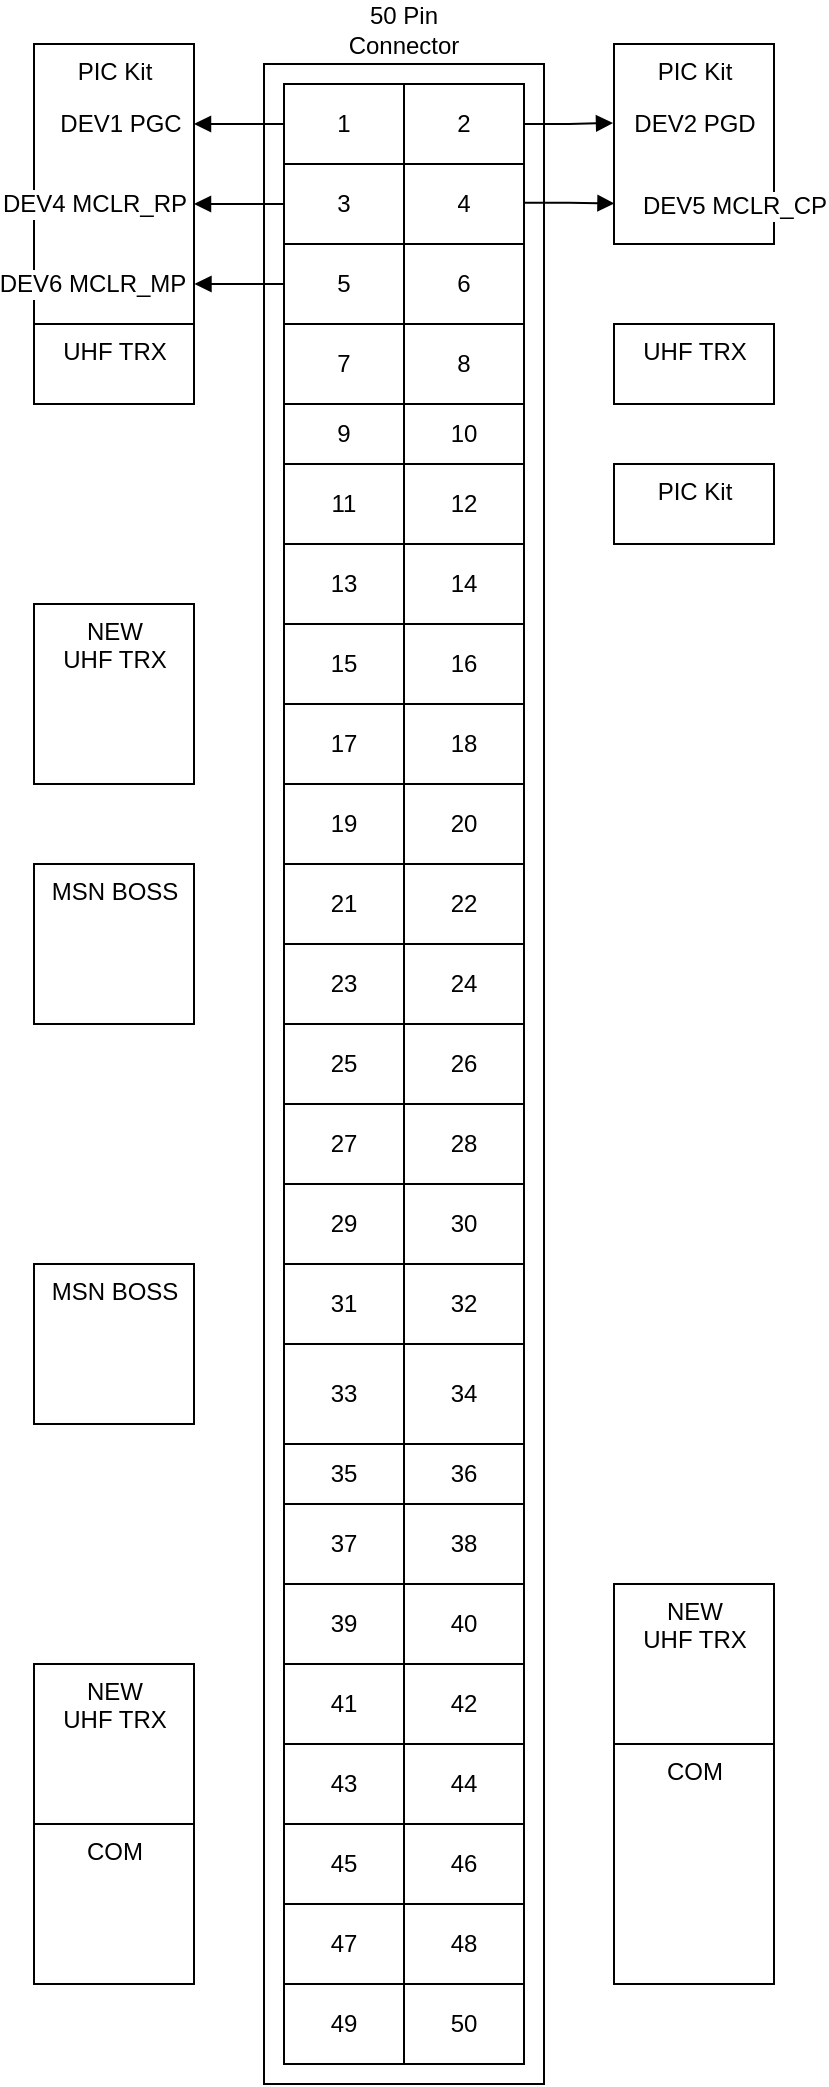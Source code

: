 <mxfile version="24.8.6" pages="2">
  <diagram name="2-ROW-50-PIN-ASSIGNMENT" id="2YBvvXClWsGukQMizWep">
    <mxGraphModel dx="419" dy="484" grid="1" gridSize="10" guides="1" tooltips="1" connect="1" arrows="1" fold="1" page="1" pageScale="1" pageWidth="850" pageHeight="1100" math="0" shadow="0">
      <root>
        <mxCell id="0" />
        <mxCell id="1" parent="0" />
        <mxCell id="aM9ryv3xv72pqoxQDRHE-2" value="PIC Kit" style="html=1;points=[];perimeter=orthogonalPerimeter;outlineConnect=0;targetShapes=umlLifeline;portConstraint=eastwest;newEdgeStyle={&quot;edgeStyle&quot;:&quot;elbowEdgeStyle&quot;,&quot;elbow&quot;:&quot;vertical&quot;,&quot;curved&quot;:0,&quot;rounded&quot;:0};verticalAlign=top;" parent="1" vertex="1">
          <mxGeometry x="270" y="110" width="80" height="140" as="geometry" />
        </mxCell>
        <mxCell id="tYIQIL9FMzSM6Vzf6UUn-1" value="50 Pin&lt;div&gt;Connector&lt;/div&gt;" style="rounded=0;html=1;whiteSpace=wrap;labelPosition=center;verticalLabelPosition=top;align=center;verticalAlign=bottom;" vertex="1" parent="1">
          <mxGeometry x="385" y="120" width="140" height="1010" as="geometry" />
        </mxCell>
        <mxCell id="aM9ryv3xv72pqoxQDRHE-9" value="" style="html=1;verticalAlign=bottom;endArrow=block;edgeStyle=elbowEdgeStyle;elbow=vertical;curved=0;rounded=0;exitX=0;exitY=0.5;exitDx=0;exitDy=0;" parent="1" source="tYIQIL9FMzSM6Vzf6UUn-78" target="aM9ryv3xv72pqoxQDRHE-2" edge="1">
          <mxGeometry relative="1" as="geometry">
            <mxPoint x="430" y="190" as="sourcePoint" />
            <Array as="points" />
            <mxPoint x="355" y="190" as="targetPoint" />
          </mxGeometry>
        </mxCell>
        <mxCell id="tYIQIL9FMzSM6Vzf6UUn-160" value="DEV4 MCLR_RP" style="edgeLabel;html=1;align=center;verticalAlign=middle;resizable=0;points=[];fontSize=12;" vertex="1" connectable="0" parent="aM9ryv3xv72pqoxQDRHE-9">
          <mxGeometry x="-0.309" y="1" relative="1" as="geometry">
            <mxPoint x="-80" y="-1" as="offset" />
          </mxGeometry>
        </mxCell>
        <mxCell id="aM9ryv3xv72pqoxQDRHE-6" value="PIC Kit" style="html=1;points=[];perimeter=orthogonalPerimeter;outlineConnect=0;targetShapes=umlLifeline;portConstraint=eastwest;newEdgeStyle={&quot;edgeStyle&quot;:&quot;elbowEdgeStyle&quot;,&quot;elbow&quot;:&quot;vertical&quot;,&quot;curved&quot;:0,&quot;rounded&quot;:0};labelPosition=center;verticalLabelPosition=middle;align=center;verticalAlign=top;" parent="1" vertex="1">
          <mxGeometry x="560" y="110" width="80" height="100" as="geometry" />
        </mxCell>
        <mxCell id="aM9ryv3xv72pqoxQDRHE-7" value="" style="html=1;verticalAlign=bottom;endArrow=block;edgeStyle=elbowEdgeStyle;elbow=horizontal;curved=0;rounded=0;exitX=1;exitY=0.5;exitDx=0;exitDy=0;entryX=-0.006;entryY=0.395;entryDx=0;entryDy=0;entryPerimeter=0;" parent="1" source="tYIQIL9FMzSM6Vzf6UUn-75" target="aM9ryv3xv72pqoxQDRHE-6" edge="1">
          <mxGeometry x="0.22" y="10" relative="1" as="geometry">
            <mxPoint x="562.3" y="164.9" as="sourcePoint" />
            <Array as="points" />
            <mxPoint x="559" y="150" as="targetPoint" />
            <mxPoint as="offset" />
          </mxGeometry>
        </mxCell>
        <mxCell id="tYIQIL9FMzSM6Vzf6UUn-3" value="DEV2 PGD" style="edgeLabel;html=1;align=center;verticalAlign=middle;resizable=0;points=[];fontSize=12;" vertex="1" connectable="0" parent="aM9ryv3xv72pqoxQDRHE-7">
          <mxGeometry x="-0.947" relative="1" as="geometry">
            <mxPoint x="84" as="offset" />
          </mxGeometry>
        </mxCell>
        <mxCell id="tYIQIL9FMzSM6Vzf6UUn-74" value="" style="shape=table;startSize=0;container=1;collapsible=0;childLayout=tableLayout;" vertex="1" parent="1">
          <mxGeometry x="395" y="130" width="120" height="990" as="geometry" />
        </mxCell>
        <mxCell id="tYIQIL9FMzSM6Vzf6UUn-75" value="" style="shape=tableRow;horizontal=0;startSize=0;swimlaneHead=0;swimlaneBody=0;strokeColor=inherit;top=0;left=0;bottom=0;right=0;collapsible=0;dropTarget=0;fillColor=none;points=[[0,0.5],[1,0.5]];portConstraint=eastwest;" vertex="1" parent="tYIQIL9FMzSM6Vzf6UUn-74">
          <mxGeometry width="120" height="40" as="geometry" />
        </mxCell>
        <mxCell id="tYIQIL9FMzSM6Vzf6UUn-76" value="1" style="shape=partialRectangle;html=1;whiteSpace=wrap;connectable=0;strokeColor=inherit;overflow=hidden;fillColor=none;top=0;left=0;bottom=0;right=0;pointerEvents=1;" vertex="1" parent="tYIQIL9FMzSM6Vzf6UUn-75">
          <mxGeometry width="60" height="40" as="geometry">
            <mxRectangle width="60" height="40" as="alternateBounds" />
          </mxGeometry>
        </mxCell>
        <mxCell id="tYIQIL9FMzSM6Vzf6UUn-77" value="2" style="shape=partialRectangle;html=1;whiteSpace=wrap;connectable=0;strokeColor=inherit;overflow=hidden;fillColor=none;top=0;left=0;bottom=0;right=0;pointerEvents=1;" vertex="1" parent="tYIQIL9FMzSM6Vzf6UUn-75">
          <mxGeometry x="60" width="60" height="40" as="geometry">
            <mxRectangle width="60" height="40" as="alternateBounds" />
          </mxGeometry>
        </mxCell>
        <mxCell id="tYIQIL9FMzSM6Vzf6UUn-78" value="" style="shape=tableRow;horizontal=0;startSize=0;swimlaneHead=0;swimlaneBody=0;strokeColor=inherit;top=0;left=0;bottom=0;right=0;collapsible=0;dropTarget=0;fillColor=none;points=[[0,0.5],[1,0.5]];portConstraint=eastwest;" vertex="1" parent="tYIQIL9FMzSM6Vzf6UUn-74">
          <mxGeometry y="40" width="120" height="40" as="geometry" />
        </mxCell>
        <mxCell id="tYIQIL9FMzSM6Vzf6UUn-79" value="3" style="shape=partialRectangle;html=1;whiteSpace=wrap;connectable=0;strokeColor=inherit;overflow=hidden;fillColor=none;top=0;left=0;bottom=0;right=0;pointerEvents=1;" vertex="1" parent="tYIQIL9FMzSM6Vzf6UUn-78">
          <mxGeometry width="60" height="40" as="geometry">
            <mxRectangle width="60" height="40" as="alternateBounds" />
          </mxGeometry>
        </mxCell>
        <mxCell id="tYIQIL9FMzSM6Vzf6UUn-80" value="4" style="shape=partialRectangle;html=1;whiteSpace=wrap;connectable=0;strokeColor=inherit;overflow=hidden;fillColor=none;top=0;left=0;bottom=0;right=0;pointerEvents=1;" vertex="1" parent="tYIQIL9FMzSM6Vzf6UUn-78">
          <mxGeometry x="60" width="60" height="40" as="geometry">
            <mxRectangle width="60" height="40" as="alternateBounds" />
          </mxGeometry>
        </mxCell>
        <mxCell id="tYIQIL9FMzSM6Vzf6UUn-81" value="" style="shape=tableRow;horizontal=0;startSize=0;swimlaneHead=0;swimlaneBody=0;strokeColor=inherit;top=0;left=0;bottom=0;right=0;collapsible=0;dropTarget=0;fillColor=none;points=[[0,0.5],[1,0.5]];portConstraint=eastwest;" vertex="1" parent="tYIQIL9FMzSM6Vzf6UUn-74">
          <mxGeometry y="80" width="120" height="40" as="geometry" />
        </mxCell>
        <mxCell id="tYIQIL9FMzSM6Vzf6UUn-82" value="5" style="shape=partialRectangle;html=1;whiteSpace=wrap;connectable=0;strokeColor=inherit;overflow=hidden;fillColor=none;top=0;left=0;bottom=0;right=0;pointerEvents=1;" vertex="1" parent="tYIQIL9FMzSM6Vzf6UUn-81">
          <mxGeometry width="60" height="40" as="geometry">
            <mxRectangle width="60" height="40" as="alternateBounds" />
          </mxGeometry>
        </mxCell>
        <mxCell id="tYIQIL9FMzSM6Vzf6UUn-83" value="6" style="shape=partialRectangle;html=1;whiteSpace=wrap;connectable=0;strokeColor=inherit;overflow=hidden;fillColor=none;top=0;left=0;bottom=0;right=0;pointerEvents=1;" vertex="1" parent="tYIQIL9FMzSM6Vzf6UUn-81">
          <mxGeometry x="60" width="60" height="40" as="geometry">
            <mxRectangle width="60" height="40" as="alternateBounds" />
          </mxGeometry>
        </mxCell>
        <mxCell id="tYIQIL9FMzSM6Vzf6UUn-84" value="" style="shape=tableRow;horizontal=0;startSize=0;swimlaneHead=0;swimlaneBody=0;strokeColor=inherit;top=0;left=0;bottom=0;right=0;collapsible=0;dropTarget=0;fillColor=none;points=[[0,0.5],[1,0.5]];portConstraint=eastwest;" vertex="1" parent="tYIQIL9FMzSM6Vzf6UUn-74">
          <mxGeometry y="120" width="120" height="40" as="geometry" />
        </mxCell>
        <mxCell id="tYIQIL9FMzSM6Vzf6UUn-85" value="7" style="shape=partialRectangle;html=1;whiteSpace=wrap;connectable=0;strokeColor=inherit;overflow=hidden;fillColor=none;top=0;left=0;bottom=0;right=0;pointerEvents=1;" vertex="1" parent="tYIQIL9FMzSM6Vzf6UUn-84">
          <mxGeometry width="60" height="40" as="geometry">
            <mxRectangle width="60" height="40" as="alternateBounds" />
          </mxGeometry>
        </mxCell>
        <mxCell id="tYIQIL9FMzSM6Vzf6UUn-86" value="8" style="shape=partialRectangle;html=1;whiteSpace=wrap;connectable=0;strokeColor=inherit;overflow=hidden;fillColor=none;top=0;left=0;bottom=0;right=0;pointerEvents=1;" vertex="1" parent="tYIQIL9FMzSM6Vzf6UUn-84">
          <mxGeometry x="60" width="60" height="40" as="geometry">
            <mxRectangle width="60" height="40" as="alternateBounds" />
          </mxGeometry>
        </mxCell>
        <mxCell id="tYIQIL9FMzSM6Vzf6UUn-87" value="" style="shape=tableRow;horizontal=0;startSize=0;swimlaneHead=0;swimlaneBody=0;strokeColor=inherit;top=0;left=0;bottom=0;right=0;collapsible=0;dropTarget=0;fillColor=none;points=[[0,0.5],[1,0.5]];portConstraint=eastwest;" vertex="1" parent="tYIQIL9FMzSM6Vzf6UUn-74">
          <mxGeometry y="160" width="120" height="30" as="geometry" />
        </mxCell>
        <mxCell id="tYIQIL9FMzSM6Vzf6UUn-88" value="9" style="shape=partialRectangle;html=1;whiteSpace=wrap;connectable=0;strokeColor=inherit;overflow=hidden;fillColor=none;top=0;left=0;bottom=0;right=0;pointerEvents=1;" vertex="1" parent="tYIQIL9FMzSM6Vzf6UUn-87">
          <mxGeometry width="60" height="30" as="geometry">
            <mxRectangle width="60" height="30" as="alternateBounds" />
          </mxGeometry>
        </mxCell>
        <mxCell id="tYIQIL9FMzSM6Vzf6UUn-89" value="10" style="shape=partialRectangle;html=1;whiteSpace=wrap;connectable=0;strokeColor=inherit;overflow=hidden;fillColor=none;top=0;left=0;bottom=0;right=0;pointerEvents=1;" vertex="1" parent="tYIQIL9FMzSM6Vzf6UUn-87">
          <mxGeometry x="60" width="60" height="30" as="geometry">
            <mxRectangle width="60" height="30" as="alternateBounds" />
          </mxGeometry>
        </mxCell>
        <mxCell id="tYIQIL9FMzSM6Vzf6UUn-90" value="" style="shape=tableRow;horizontal=0;startSize=0;swimlaneHead=0;swimlaneBody=0;strokeColor=inherit;top=0;left=0;bottom=0;right=0;collapsible=0;dropTarget=0;fillColor=none;points=[[0,0.5],[1,0.5]];portConstraint=eastwest;" vertex="1" parent="tYIQIL9FMzSM6Vzf6UUn-74">
          <mxGeometry y="190" width="120" height="40" as="geometry" />
        </mxCell>
        <mxCell id="tYIQIL9FMzSM6Vzf6UUn-91" value="11" style="shape=partialRectangle;html=1;whiteSpace=wrap;connectable=0;strokeColor=inherit;overflow=hidden;fillColor=none;top=0;left=0;bottom=0;right=0;pointerEvents=1;" vertex="1" parent="tYIQIL9FMzSM6Vzf6UUn-90">
          <mxGeometry width="60" height="40" as="geometry">
            <mxRectangle width="60" height="40" as="alternateBounds" />
          </mxGeometry>
        </mxCell>
        <mxCell id="tYIQIL9FMzSM6Vzf6UUn-92" value="12" style="shape=partialRectangle;html=1;whiteSpace=wrap;connectable=0;strokeColor=inherit;overflow=hidden;fillColor=none;top=0;left=0;bottom=0;right=0;pointerEvents=1;" vertex="1" parent="tYIQIL9FMzSM6Vzf6UUn-90">
          <mxGeometry x="60" width="60" height="40" as="geometry">
            <mxRectangle width="60" height="40" as="alternateBounds" />
          </mxGeometry>
        </mxCell>
        <mxCell id="tYIQIL9FMzSM6Vzf6UUn-93" value="" style="shape=tableRow;horizontal=0;startSize=0;swimlaneHead=0;swimlaneBody=0;strokeColor=inherit;top=0;left=0;bottom=0;right=0;collapsible=0;dropTarget=0;fillColor=none;points=[[0,0.5],[1,0.5]];portConstraint=eastwest;" vertex="1" parent="tYIQIL9FMzSM6Vzf6UUn-74">
          <mxGeometry y="230" width="120" height="40" as="geometry" />
        </mxCell>
        <mxCell id="tYIQIL9FMzSM6Vzf6UUn-94" value="13" style="shape=partialRectangle;html=1;whiteSpace=wrap;connectable=0;strokeColor=inherit;overflow=hidden;fillColor=none;top=0;left=0;bottom=0;right=0;pointerEvents=1;" vertex="1" parent="tYIQIL9FMzSM6Vzf6UUn-93">
          <mxGeometry width="60" height="40" as="geometry">
            <mxRectangle width="60" height="40" as="alternateBounds" />
          </mxGeometry>
        </mxCell>
        <mxCell id="tYIQIL9FMzSM6Vzf6UUn-95" value="14" style="shape=partialRectangle;html=1;whiteSpace=wrap;connectable=0;strokeColor=inherit;overflow=hidden;fillColor=none;top=0;left=0;bottom=0;right=0;pointerEvents=1;" vertex="1" parent="tYIQIL9FMzSM6Vzf6UUn-93">
          <mxGeometry x="60" width="60" height="40" as="geometry">
            <mxRectangle width="60" height="40" as="alternateBounds" />
          </mxGeometry>
        </mxCell>
        <mxCell id="tYIQIL9FMzSM6Vzf6UUn-96" value="" style="shape=tableRow;horizontal=0;startSize=0;swimlaneHead=0;swimlaneBody=0;strokeColor=inherit;top=0;left=0;bottom=0;right=0;collapsible=0;dropTarget=0;fillColor=none;points=[[0,0.5],[1,0.5]];portConstraint=eastwest;" vertex="1" parent="tYIQIL9FMzSM6Vzf6UUn-74">
          <mxGeometry y="270" width="120" height="40" as="geometry" />
        </mxCell>
        <mxCell id="tYIQIL9FMzSM6Vzf6UUn-97" value="15" style="shape=partialRectangle;html=1;whiteSpace=wrap;connectable=0;strokeColor=inherit;overflow=hidden;fillColor=none;top=0;left=0;bottom=0;right=0;pointerEvents=1;" vertex="1" parent="tYIQIL9FMzSM6Vzf6UUn-96">
          <mxGeometry width="60" height="40" as="geometry">
            <mxRectangle width="60" height="40" as="alternateBounds" />
          </mxGeometry>
        </mxCell>
        <mxCell id="tYIQIL9FMzSM6Vzf6UUn-98" value="16" style="shape=partialRectangle;html=1;whiteSpace=wrap;connectable=0;strokeColor=inherit;overflow=hidden;fillColor=none;top=0;left=0;bottom=0;right=0;pointerEvents=1;" vertex="1" parent="tYIQIL9FMzSM6Vzf6UUn-96">
          <mxGeometry x="60" width="60" height="40" as="geometry">
            <mxRectangle width="60" height="40" as="alternateBounds" />
          </mxGeometry>
        </mxCell>
        <mxCell id="tYIQIL9FMzSM6Vzf6UUn-99" value="" style="shape=tableRow;horizontal=0;startSize=0;swimlaneHead=0;swimlaneBody=0;strokeColor=inherit;top=0;left=0;bottom=0;right=0;collapsible=0;dropTarget=0;fillColor=none;points=[[0,0.5],[1,0.5]];portConstraint=eastwest;" vertex="1" parent="tYIQIL9FMzSM6Vzf6UUn-74">
          <mxGeometry y="310" width="120" height="40" as="geometry" />
        </mxCell>
        <mxCell id="tYIQIL9FMzSM6Vzf6UUn-100" value="17" style="shape=partialRectangle;html=1;whiteSpace=wrap;connectable=0;strokeColor=inherit;overflow=hidden;fillColor=none;top=0;left=0;bottom=0;right=0;pointerEvents=1;" vertex="1" parent="tYIQIL9FMzSM6Vzf6UUn-99">
          <mxGeometry width="60" height="40" as="geometry">
            <mxRectangle width="60" height="40" as="alternateBounds" />
          </mxGeometry>
        </mxCell>
        <mxCell id="tYIQIL9FMzSM6Vzf6UUn-101" value="18" style="shape=partialRectangle;html=1;whiteSpace=wrap;connectable=0;strokeColor=inherit;overflow=hidden;fillColor=none;top=0;left=0;bottom=0;right=0;pointerEvents=1;" vertex="1" parent="tYIQIL9FMzSM6Vzf6UUn-99">
          <mxGeometry x="60" width="60" height="40" as="geometry">
            <mxRectangle width="60" height="40" as="alternateBounds" />
          </mxGeometry>
        </mxCell>
        <mxCell id="tYIQIL9FMzSM6Vzf6UUn-102" value="" style="shape=tableRow;horizontal=0;startSize=0;swimlaneHead=0;swimlaneBody=0;strokeColor=inherit;top=0;left=0;bottom=0;right=0;collapsible=0;dropTarget=0;fillColor=none;points=[[0,0.5],[1,0.5]];portConstraint=eastwest;" vertex="1" parent="tYIQIL9FMzSM6Vzf6UUn-74">
          <mxGeometry y="350" width="120" height="40" as="geometry" />
        </mxCell>
        <mxCell id="tYIQIL9FMzSM6Vzf6UUn-103" value="19" style="shape=partialRectangle;html=1;whiteSpace=wrap;connectable=0;strokeColor=inherit;overflow=hidden;fillColor=none;top=0;left=0;bottom=0;right=0;pointerEvents=1;" vertex="1" parent="tYIQIL9FMzSM6Vzf6UUn-102">
          <mxGeometry width="60" height="40" as="geometry">
            <mxRectangle width="60" height="40" as="alternateBounds" />
          </mxGeometry>
        </mxCell>
        <mxCell id="tYIQIL9FMzSM6Vzf6UUn-104" value="20" style="shape=partialRectangle;html=1;whiteSpace=wrap;connectable=0;strokeColor=inherit;overflow=hidden;fillColor=none;top=0;left=0;bottom=0;right=0;pointerEvents=1;" vertex="1" parent="tYIQIL9FMzSM6Vzf6UUn-102">
          <mxGeometry x="60" width="60" height="40" as="geometry">
            <mxRectangle width="60" height="40" as="alternateBounds" />
          </mxGeometry>
        </mxCell>
        <mxCell id="tYIQIL9FMzSM6Vzf6UUn-105" value="" style="shape=tableRow;horizontal=0;startSize=0;swimlaneHead=0;swimlaneBody=0;strokeColor=inherit;top=0;left=0;bottom=0;right=0;collapsible=0;dropTarget=0;fillColor=none;points=[[0,0.5],[1,0.5]];portConstraint=eastwest;" vertex="1" parent="tYIQIL9FMzSM6Vzf6UUn-74">
          <mxGeometry y="390" width="120" height="40" as="geometry" />
        </mxCell>
        <mxCell id="tYIQIL9FMzSM6Vzf6UUn-106" value="21" style="shape=partialRectangle;html=1;whiteSpace=wrap;connectable=0;strokeColor=inherit;overflow=hidden;fillColor=none;top=0;left=0;bottom=0;right=0;pointerEvents=1;" vertex="1" parent="tYIQIL9FMzSM6Vzf6UUn-105">
          <mxGeometry width="60" height="40" as="geometry">
            <mxRectangle width="60" height="40" as="alternateBounds" />
          </mxGeometry>
        </mxCell>
        <mxCell id="tYIQIL9FMzSM6Vzf6UUn-107" value="22" style="shape=partialRectangle;html=1;whiteSpace=wrap;connectable=0;strokeColor=inherit;overflow=hidden;fillColor=none;top=0;left=0;bottom=0;right=0;pointerEvents=1;" vertex="1" parent="tYIQIL9FMzSM6Vzf6UUn-105">
          <mxGeometry x="60" width="60" height="40" as="geometry">
            <mxRectangle width="60" height="40" as="alternateBounds" />
          </mxGeometry>
        </mxCell>
        <mxCell id="tYIQIL9FMzSM6Vzf6UUn-108" value="" style="shape=tableRow;horizontal=0;startSize=0;swimlaneHead=0;swimlaneBody=0;strokeColor=inherit;top=0;left=0;bottom=0;right=0;collapsible=0;dropTarget=0;fillColor=none;points=[[0,0.5],[1,0.5]];portConstraint=eastwest;" vertex="1" parent="tYIQIL9FMzSM6Vzf6UUn-74">
          <mxGeometry y="430" width="120" height="40" as="geometry" />
        </mxCell>
        <mxCell id="tYIQIL9FMzSM6Vzf6UUn-109" value="23" style="shape=partialRectangle;html=1;whiteSpace=wrap;connectable=0;strokeColor=inherit;overflow=hidden;fillColor=none;top=0;left=0;bottom=0;right=0;pointerEvents=1;" vertex="1" parent="tYIQIL9FMzSM6Vzf6UUn-108">
          <mxGeometry width="60" height="40" as="geometry">
            <mxRectangle width="60" height="40" as="alternateBounds" />
          </mxGeometry>
        </mxCell>
        <mxCell id="tYIQIL9FMzSM6Vzf6UUn-110" value="24" style="shape=partialRectangle;html=1;whiteSpace=wrap;connectable=0;strokeColor=inherit;overflow=hidden;fillColor=none;top=0;left=0;bottom=0;right=0;pointerEvents=1;" vertex="1" parent="tYIQIL9FMzSM6Vzf6UUn-108">
          <mxGeometry x="60" width="60" height="40" as="geometry">
            <mxRectangle width="60" height="40" as="alternateBounds" />
          </mxGeometry>
        </mxCell>
        <mxCell id="tYIQIL9FMzSM6Vzf6UUn-138" style="shape=tableRow;horizontal=0;startSize=0;swimlaneHead=0;swimlaneBody=0;strokeColor=inherit;top=0;left=0;bottom=0;right=0;collapsible=0;dropTarget=0;fillColor=none;points=[[0,0.5],[1,0.5]];portConstraint=eastwest;" vertex="1" parent="tYIQIL9FMzSM6Vzf6UUn-74">
          <mxGeometry y="470" width="120" height="40" as="geometry" />
        </mxCell>
        <mxCell id="tYIQIL9FMzSM6Vzf6UUn-139" value="25" style="shape=partialRectangle;html=1;whiteSpace=wrap;connectable=0;strokeColor=inherit;overflow=hidden;fillColor=none;top=0;left=0;bottom=0;right=0;pointerEvents=1;" vertex="1" parent="tYIQIL9FMzSM6Vzf6UUn-138">
          <mxGeometry width="60" height="40" as="geometry">
            <mxRectangle width="60" height="40" as="alternateBounds" />
          </mxGeometry>
        </mxCell>
        <mxCell id="tYIQIL9FMzSM6Vzf6UUn-140" value="26" style="shape=partialRectangle;html=1;whiteSpace=wrap;connectable=0;strokeColor=inherit;overflow=hidden;fillColor=none;top=0;left=0;bottom=0;right=0;pointerEvents=1;" vertex="1" parent="tYIQIL9FMzSM6Vzf6UUn-138">
          <mxGeometry x="60" width="60" height="40" as="geometry">
            <mxRectangle width="60" height="40" as="alternateBounds" />
          </mxGeometry>
        </mxCell>
        <mxCell id="tYIQIL9FMzSM6Vzf6UUn-135" style="shape=tableRow;horizontal=0;startSize=0;swimlaneHead=0;swimlaneBody=0;strokeColor=inherit;top=0;left=0;bottom=0;right=0;collapsible=0;dropTarget=0;fillColor=none;points=[[0,0.5],[1,0.5]];portConstraint=eastwest;" vertex="1" parent="tYIQIL9FMzSM6Vzf6UUn-74">
          <mxGeometry y="510" width="120" height="40" as="geometry" />
        </mxCell>
        <mxCell id="tYIQIL9FMzSM6Vzf6UUn-136" value="27" style="shape=partialRectangle;html=1;whiteSpace=wrap;connectable=0;strokeColor=inherit;overflow=hidden;fillColor=none;top=0;left=0;bottom=0;right=0;pointerEvents=1;" vertex="1" parent="tYIQIL9FMzSM6Vzf6UUn-135">
          <mxGeometry width="60" height="40" as="geometry">
            <mxRectangle width="60" height="40" as="alternateBounds" />
          </mxGeometry>
        </mxCell>
        <mxCell id="tYIQIL9FMzSM6Vzf6UUn-137" value="28" style="shape=partialRectangle;html=1;whiteSpace=wrap;connectable=0;strokeColor=inherit;overflow=hidden;fillColor=none;top=0;left=0;bottom=0;right=0;pointerEvents=1;" vertex="1" parent="tYIQIL9FMzSM6Vzf6UUn-135">
          <mxGeometry x="60" width="60" height="40" as="geometry">
            <mxRectangle width="60" height="40" as="alternateBounds" />
          </mxGeometry>
        </mxCell>
        <mxCell id="tYIQIL9FMzSM6Vzf6UUn-111" value="" style="shape=tableRow;horizontal=0;startSize=0;swimlaneHead=0;swimlaneBody=0;strokeColor=inherit;top=0;left=0;bottom=0;right=0;collapsible=0;dropTarget=0;fillColor=none;points=[[0,0.5],[1,0.5]];portConstraint=eastwest;" vertex="1" parent="tYIQIL9FMzSM6Vzf6UUn-74">
          <mxGeometry y="550" width="120" height="40" as="geometry" />
        </mxCell>
        <mxCell id="tYIQIL9FMzSM6Vzf6UUn-112" value="29" style="shape=partialRectangle;html=1;whiteSpace=wrap;connectable=0;strokeColor=inherit;overflow=hidden;fillColor=none;top=0;left=0;bottom=0;right=0;pointerEvents=1;" vertex="1" parent="tYIQIL9FMzSM6Vzf6UUn-111">
          <mxGeometry width="60" height="40" as="geometry">
            <mxRectangle width="60" height="40" as="alternateBounds" />
          </mxGeometry>
        </mxCell>
        <mxCell id="tYIQIL9FMzSM6Vzf6UUn-113" value="30" style="shape=partialRectangle;html=1;whiteSpace=wrap;connectable=0;strokeColor=inherit;overflow=hidden;fillColor=none;top=0;left=0;bottom=0;right=0;pointerEvents=1;" vertex="1" parent="tYIQIL9FMzSM6Vzf6UUn-111">
          <mxGeometry x="60" width="60" height="40" as="geometry">
            <mxRectangle width="60" height="40" as="alternateBounds" />
          </mxGeometry>
        </mxCell>
        <mxCell id="tYIQIL9FMzSM6Vzf6UUn-114" value="" style="shape=tableRow;horizontal=0;startSize=0;swimlaneHead=0;swimlaneBody=0;strokeColor=inherit;top=0;left=0;bottom=0;right=0;collapsible=0;dropTarget=0;fillColor=none;points=[[0,0.5],[1,0.5]];portConstraint=eastwest;" vertex="1" parent="tYIQIL9FMzSM6Vzf6UUn-74">
          <mxGeometry y="590" width="120" height="40" as="geometry" />
        </mxCell>
        <mxCell id="tYIQIL9FMzSM6Vzf6UUn-115" value="31" style="shape=partialRectangle;html=1;whiteSpace=wrap;connectable=0;strokeColor=inherit;overflow=hidden;fillColor=none;top=0;left=0;bottom=0;right=0;pointerEvents=1;" vertex="1" parent="tYIQIL9FMzSM6Vzf6UUn-114">
          <mxGeometry width="60" height="40" as="geometry">
            <mxRectangle width="60" height="40" as="alternateBounds" />
          </mxGeometry>
        </mxCell>
        <mxCell id="tYIQIL9FMzSM6Vzf6UUn-116" value="32" style="shape=partialRectangle;html=1;whiteSpace=wrap;connectable=0;strokeColor=inherit;overflow=hidden;fillColor=none;top=0;left=0;bottom=0;right=0;pointerEvents=1;" vertex="1" parent="tYIQIL9FMzSM6Vzf6UUn-114">
          <mxGeometry x="60" width="60" height="40" as="geometry">
            <mxRectangle width="60" height="40" as="alternateBounds" />
          </mxGeometry>
        </mxCell>
        <mxCell id="tYIQIL9FMzSM6Vzf6UUn-141" style="shape=tableRow;horizontal=0;startSize=0;swimlaneHead=0;swimlaneBody=0;strokeColor=inherit;top=0;left=0;bottom=0;right=0;collapsible=0;dropTarget=0;fillColor=none;points=[[0,0.5],[1,0.5]];portConstraint=eastwest;" vertex="1" parent="tYIQIL9FMzSM6Vzf6UUn-74">
          <mxGeometry y="630" width="120" height="50" as="geometry" />
        </mxCell>
        <mxCell id="tYIQIL9FMzSM6Vzf6UUn-142" value="33" style="shape=partialRectangle;html=1;whiteSpace=wrap;connectable=0;strokeColor=inherit;overflow=hidden;fillColor=none;top=0;left=0;bottom=0;right=0;pointerEvents=1;" vertex="1" parent="tYIQIL9FMzSM6Vzf6UUn-141">
          <mxGeometry width="60" height="50" as="geometry">
            <mxRectangle width="60" height="50" as="alternateBounds" />
          </mxGeometry>
        </mxCell>
        <mxCell id="tYIQIL9FMzSM6Vzf6UUn-143" value="34" style="shape=partialRectangle;html=1;whiteSpace=wrap;connectable=0;strokeColor=inherit;overflow=hidden;fillColor=none;top=0;left=0;bottom=0;right=0;pointerEvents=1;" vertex="1" parent="tYIQIL9FMzSM6Vzf6UUn-141">
          <mxGeometry x="60" width="60" height="50" as="geometry">
            <mxRectangle width="60" height="50" as="alternateBounds" />
          </mxGeometry>
        </mxCell>
        <mxCell id="tYIQIL9FMzSM6Vzf6UUn-117" value="" style="shape=tableRow;horizontal=0;startSize=0;swimlaneHead=0;swimlaneBody=0;strokeColor=inherit;top=0;left=0;bottom=0;right=0;collapsible=0;dropTarget=0;fillColor=none;points=[[0,0.5],[1,0.5]];portConstraint=eastwest;" vertex="1" parent="tYIQIL9FMzSM6Vzf6UUn-74">
          <mxGeometry y="680" width="120" height="30" as="geometry" />
        </mxCell>
        <mxCell id="tYIQIL9FMzSM6Vzf6UUn-118" value="35" style="shape=partialRectangle;html=1;whiteSpace=wrap;connectable=0;strokeColor=inherit;overflow=hidden;fillColor=none;top=0;left=0;bottom=0;right=0;pointerEvents=1;" vertex="1" parent="tYIQIL9FMzSM6Vzf6UUn-117">
          <mxGeometry width="60" height="30" as="geometry">
            <mxRectangle width="60" height="30" as="alternateBounds" />
          </mxGeometry>
        </mxCell>
        <mxCell id="tYIQIL9FMzSM6Vzf6UUn-119" value="36" style="shape=partialRectangle;html=1;whiteSpace=wrap;connectable=0;strokeColor=inherit;overflow=hidden;fillColor=none;top=0;left=0;bottom=0;right=0;pointerEvents=1;" vertex="1" parent="tYIQIL9FMzSM6Vzf6UUn-117">
          <mxGeometry x="60" width="60" height="30" as="geometry">
            <mxRectangle width="60" height="30" as="alternateBounds" />
          </mxGeometry>
        </mxCell>
        <mxCell id="tYIQIL9FMzSM6Vzf6UUn-120" value="" style="shape=tableRow;horizontal=0;startSize=0;swimlaneHead=0;swimlaneBody=0;strokeColor=inherit;top=0;left=0;bottom=0;right=0;collapsible=0;dropTarget=0;fillColor=none;points=[[0,0.5],[1,0.5]];portConstraint=eastwest;" vertex="1" parent="tYIQIL9FMzSM6Vzf6UUn-74">
          <mxGeometry y="710" width="120" height="40" as="geometry" />
        </mxCell>
        <mxCell id="tYIQIL9FMzSM6Vzf6UUn-121" value="37" style="shape=partialRectangle;html=1;whiteSpace=wrap;connectable=0;strokeColor=inherit;overflow=hidden;fillColor=none;top=0;left=0;bottom=0;right=0;pointerEvents=1;" vertex="1" parent="tYIQIL9FMzSM6Vzf6UUn-120">
          <mxGeometry width="60" height="40" as="geometry">
            <mxRectangle width="60" height="40" as="alternateBounds" />
          </mxGeometry>
        </mxCell>
        <mxCell id="tYIQIL9FMzSM6Vzf6UUn-122" value="38" style="shape=partialRectangle;html=1;whiteSpace=wrap;connectable=0;strokeColor=inherit;overflow=hidden;fillColor=none;top=0;left=0;bottom=0;right=0;pointerEvents=1;" vertex="1" parent="tYIQIL9FMzSM6Vzf6UUn-120">
          <mxGeometry x="60" width="60" height="40" as="geometry">
            <mxRectangle width="60" height="40" as="alternateBounds" />
          </mxGeometry>
        </mxCell>
        <mxCell id="tYIQIL9FMzSM6Vzf6UUn-123" value="" style="shape=tableRow;horizontal=0;startSize=0;swimlaneHead=0;swimlaneBody=0;strokeColor=inherit;top=0;left=0;bottom=0;right=0;collapsible=0;dropTarget=0;fillColor=none;points=[[0,0.5],[1,0.5]];portConstraint=eastwest;" vertex="1" parent="tYIQIL9FMzSM6Vzf6UUn-74">
          <mxGeometry y="750" width="120" height="40" as="geometry" />
        </mxCell>
        <mxCell id="tYIQIL9FMzSM6Vzf6UUn-124" value="39" style="shape=partialRectangle;html=1;whiteSpace=wrap;connectable=0;strokeColor=inherit;overflow=hidden;fillColor=none;top=0;left=0;bottom=0;right=0;pointerEvents=1;" vertex="1" parent="tYIQIL9FMzSM6Vzf6UUn-123">
          <mxGeometry width="60" height="40" as="geometry">
            <mxRectangle width="60" height="40" as="alternateBounds" />
          </mxGeometry>
        </mxCell>
        <mxCell id="tYIQIL9FMzSM6Vzf6UUn-125" value="40" style="shape=partialRectangle;html=1;whiteSpace=wrap;connectable=0;strokeColor=inherit;overflow=hidden;fillColor=none;top=0;left=0;bottom=0;right=0;pointerEvents=1;" vertex="1" parent="tYIQIL9FMzSM6Vzf6UUn-123">
          <mxGeometry x="60" width="60" height="40" as="geometry">
            <mxRectangle width="60" height="40" as="alternateBounds" />
          </mxGeometry>
        </mxCell>
        <mxCell id="tYIQIL9FMzSM6Vzf6UUn-126" value="" style="shape=tableRow;horizontal=0;startSize=0;swimlaneHead=0;swimlaneBody=0;strokeColor=inherit;top=0;left=0;bottom=0;right=0;collapsible=0;dropTarget=0;fillColor=none;points=[[0,0.5],[1,0.5]];portConstraint=eastwest;" vertex="1" parent="tYIQIL9FMzSM6Vzf6UUn-74">
          <mxGeometry y="790" width="120" height="40" as="geometry" />
        </mxCell>
        <mxCell id="tYIQIL9FMzSM6Vzf6UUn-127" value="41" style="shape=partialRectangle;html=1;whiteSpace=wrap;connectable=0;strokeColor=inherit;overflow=hidden;fillColor=none;top=0;left=0;bottom=0;right=0;pointerEvents=1;" vertex="1" parent="tYIQIL9FMzSM6Vzf6UUn-126">
          <mxGeometry width="60" height="40" as="geometry">
            <mxRectangle width="60" height="40" as="alternateBounds" />
          </mxGeometry>
        </mxCell>
        <mxCell id="tYIQIL9FMzSM6Vzf6UUn-128" value="42" style="shape=partialRectangle;html=1;whiteSpace=wrap;connectable=0;strokeColor=inherit;overflow=hidden;fillColor=none;top=0;left=0;bottom=0;right=0;pointerEvents=1;" vertex="1" parent="tYIQIL9FMzSM6Vzf6UUn-126">
          <mxGeometry x="60" width="60" height="40" as="geometry">
            <mxRectangle width="60" height="40" as="alternateBounds" />
          </mxGeometry>
        </mxCell>
        <mxCell id="tYIQIL9FMzSM6Vzf6UUn-129" value="" style="shape=tableRow;horizontal=0;startSize=0;swimlaneHead=0;swimlaneBody=0;strokeColor=inherit;top=0;left=0;bottom=0;right=0;collapsible=0;dropTarget=0;fillColor=none;points=[[0,0.5],[1,0.5]];portConstraint=eastwest;" vertex="1" parent="tYIQIL9FMzSM6Vzf6UUn-74">
          <mxGeometry y="830" width="120" height="40" as="geometry" />
        </mxCell>
        <mxCell id="tYIQIL9FMzSM6Vzf6UUn-130" value="43" style="shape=partialRectangle;html=1;whiteSpace=wrap;connectable=0;strokeColor=inherit;overflow=hidden;fillColor=none;top=0;left=0;bottom=0;right=0;pointerEvents=1;" vertex="1" parent="tYIQIL9FMzSM6Vzf6UUn-129">
          <mxGeometry width="60" height="40" as="geometry">
            <mxRectangle width="60" height="40" as="alternateBounds" />
          </mxGeometry>
        </mxCell>
        <mxCell id="tYIQIL9FMzSM6Vzf6UUn-131" value="44" style="shape=partialRectangle;html=1;whiteSpace=wrap;connectable=0;strokeColor=inherit;overflow=hidden;fillColor=none;top=0;left=0;bottom=0;right=0;pointerEvents=1;" vertex="1" parent="tYIQIL9FMzSM6Vzf6UUn-129">
          <mxGeometry x="60" width="60" height="40" as="geometry">
            <mxRectangle width="60" height="40" as="alternateBounds" />
          </mxGeometry>
        </mxCell>
        <mxCell id="tYIQIL9FMzSM6Vzf6UUn-132" value="" style="shape=tableRow;horizontal=0;startSize=0;swimlaneHead=0;swimlaneBody=0;strokeColor=inherit;top=0;left=0;bottom=0;right=0;collapsible=0;dropTarget=0;fillColor=none;points=[[0,0.5],[1,0.5]];portConstraint=eastwest;" vertex="1" parent="tYIQIL9FMzSM6Vzf6UUn-74">
          <mxGeometry y="870" width="120" height="40" as="geometry" />
        </mxCell>
        <mxCell id="tYIQIL9FMzSM6Vzf6UUn-133" value="45" style="shape=partialRectangle;html=1;whiteSpace=wrap;connectable=0;strokeColor=inherit;overflow=hidden;fillColor=none;top=0;left=0;bottom=0;right=0;pointerEvents=1;" vertex="1" parent="tYIQIL9FMzSM6Vzf6UUn-132">
          <mxGeometry width="60" height="40" as="geometry">
            <mxRectangle width="60" height="40" as="alternateBounds" />
          </mxGeometry>
        </mxCell>
        <mxCell id="tYIQIL9FMzSM6Vzf6UUn-134" value="46" style="shape=partialRectangle;html=1;whiteSpace=wrap;connectable=0;strokeColor=inherit;overflow=hidden;fillColor=none;top=0;left=0;bottom=0;right=0;pointerEvents=1;" vertex="1" parent="tYIQIL9FMzSM6Vzf6UUn-132">
          <mxGeometry x="60" width="60" height="40" as="geometry">
            <mxRectangle width="60" height="40" as="alternateBounds" />
          </mxGeometry>
        </mxCell>
        <mxCell id="tYIQIL9FMzSM6Vzf6UUn-144" style="shape=tableRow;horizontal=0;startSize=0;swimlaneHead=0;swimlaneBody=0;strokeColor=inherit;top=0;left=0;bottom=0;right=0;collapsible=0;dropTarget=0;fillColor=none;points=[[0,0.5],[1,0.5]];portConstraint=eastwest;" vertex="1" parent="tYIQIL9FMzSM6Vzf6UUn-74">
          <mxGeometry y="910" width="120" height="40" as="geometry" />
        </mxCell>
        <mxCell id="tYIQIL9FMzSM6Vzf6UUn-145" value="47" style="shape=partialRectangle;html=1;whiteSpace=wrap;connectable=0;strokeColor=inherit;overflow=hidden;fillColor=none;top=0;left=0;bottom=0;right=0;pointerEvents=1;" vertex="1" parent="tYIQIL9FMzSM6Vzf6UUn-144">
          <mxGeometry width="60" height="40" as="geometry">
            <mxRectangle width="60" height="40" as="alternateBounds" />
          </mxGeometry>
        </mxCell>
        <mxCell id="tYIQIL9FMzSM6Vzf6UUn-146" value="48" style="shape=partialRectangle;html=1;whiteSpace=wrap;connectable=0;strokeColor=inherit;overflow=hidden;fillColor=none;top=0;left=0;bottom=0;right=0;pointerEvents=1;" vertex="1" parent="tYIQIL9FMzSM6Vzf6UUn-144">
          <mxGeometry x="60" width="60" height="40" as="geometry">
            <mxRectangle width="60" height="40" as="alternateBounds" />
          </mxGeometry>
        </mxCell>
        <mxCell id="tYIQIL9FMzSM6Vzf6UUn-147" style="shape=tableRow;horizontal=0;startSize=0;swimlaneHead=0;swimlaneBody=0;strokeColor=inherit;top=0;left=0;bottom=0;right=0;collapsible=0;dropTarget=0;fillColor=none;points=[[0,0.5],[1,0.5]];portConstraint=eastwest;" vertex="1" parent="tYIQIL9FMzSM6Vzf6UUn-74">
          <mxGeometry y="950" width="120" height="40" as="geometry" />
        </mxCell>
        <mxCell id="tYIQIL9FMzSM6Vzf6UUn-148" value="49" style="shape=partialRectangle;html=1;whiteSpace=wrap;connectable=0;strokeColor=inherit;overflow=hidden;fillColor=none;top=0;left=0;bottom=0;right=0;pointerEvents=1;" vertex="1" parent="tYIQIL9FMzSM6Vzf6UUn-147">
          <mxGeometry width="60" height="40" as="geometry">
            <mxRectangle width="60" height="40" as="alternateBounds" />
          </mxGeometry>
        </mxCell>
        <mxCell id="tYIQIL9FMzSM6Vzf6UUn-149" value="50" style="shape=partialRectangle;html=1;whiteSpace=wrap;connectable=0;strokeColor=inherit;overflow=hidden;fillColor=none;top=0;left=0;bottom=0;right=0;pointerEvents=1;" vertex="1" parent="tYIQIL9FMzSM6Vzf6UUn-147">
          <mxGeometry x="60" width="60" height="40" as="geometry">
            <mxRectangle width="60" height="40" as="alternateBounds" />
          </mxGeometry>
        </mxCell>
        <mxCell id="tYIQIL9FMzSM6Vzf6UUn-151" value="" style="html=1;verticalAlign=bottom;endArrow=block;edgeStyle=elbowEdgeStyle;elbow=vertical;curved=0;rounded=0;exitX=0;exitY=0.5;exitDx=0;exitDy=0;" edge="1" parent="1" source="tYIQIL9FMzSM6Vzf6UUn-75" target="aM9ryv3xv72pqoxQDRHE-2">
          <mxGeometry relative="1" as="geometry">
            <mxPoint x="395" y="150" as="sourcePoint" />
            <Array as="points" />
            <mxPoint x="350" y="150" as="targetPoint" />
          </mxGeometry>
        </mxCell>
        <mxCell id="tYIQIL9FMzSM6Vzf6UUn-159" value="DEV1 PGC" style="edgeLabel;html=1;align=center;verticalAlign=middle;resizable=0;points=[];fontSize=12;" vertex="1" connectable="0" parent="tYIQIL9FMzSM6Vzf6UUn-151">
          <mxGeometry x="-0.088" relative="1" as="geometry">
            <mxPoint x="-62" as="offset" />
          </mxGeometry>
        </mxCell>
        <mxCell id="tYIQIL9FMzSM6Vzf6UUn-152" value="UHF TRX" style="html=1;points=[];perimeter=orthogonalPerimeter;outlineConnect=0;targetShapes=umlLifeline;portConstraint=eastwest;newEdgeStyle={&quot;edgeStyle&quot;:&quot;elbowEdgeStyle&quot;,&quot;elbow&quot;:&quot;vertical&quot;,&quot;curved&quot;:0,&quot;rounded&quot;:0};verticalAlign=top;" vertex="1" parent="1">
          <mxGeometry x="270" y="250" width="80" height="40" as="geometry" />
        </mxCell>
        <mxCell id="tYIQIL9FMzSM6Vzf6UUn-157" value="" style="html=1;verticalAlign=bottom;endArrow=block;edgeStyle=elbowEdgeStyle;elbow=horizontal;curved=0;rounded=0;exitX=1.001;exitY=0.06;exitDx=0;exitDy=0;exitPerimeter=0;entryX=0.003;entryY=0.797;entryDx=0;entryDy=0;entryPerimeter=0;" edge="1" parent="1" source="tYIQIL9FMzSM6Vzf6UUn-74" target="aM9ryv3xv72pqoxQDRHE-6">
          <mxGeometry x="0.22" y="10" relative="1" as="geometry">
            <mxPoint x="525" y="160" as="sourcePoint" />
            <Array as="points" />
            <mxPoint x="559" y="190" as="targetPoint" />
            <mxPoint as="offset" />
          </mxGeometry>
        </mxCell>
        <mxCell id="tYIQIL9FMzSM6Vzf6UUn-158" value="DEV5 MCLR_CP" style="edgeLabel;html=1;align=center;verticalAlign=middle;resizable=0;points=[];fontSize=12;" vertex="1" connectable="0" parent="tYIQIL9FMzSM6Vzf6UUn-157">
          <mxGeometry x="-0.947" relative="1" as="geometry">
            <mxPoint x="104" y="1" as="offset" />
          </mxGeometry>
        </mxCell>
        <mxCell id="tYIQIL9FMzSM6Vzf6UUn-162" value="NEW&lt;div&gt;UHF TRX&lt;/div&gt;" style="html=1;points=[];perimeter=orthogonalPerimeter;outlineConnect=0;targetShapes=umlLifeline;portConstraint=eastwest;newEdgeStyle={&quot;edgeStyle&quot;:&quot;elbowEdgeStyle&quot;,&quot;elbow&quot;:&quot;vertical&quot;,&quot;curved&quot;:0,&quot;rounded&quot;:0};verticalAlign=top;" vertex="1" parent="1">
          <mxGeometry x="270" y="390" width="80" height="90" as="geometry" />
        </mxCell>
        <mxCell id="tYIQIL9FMzSM6Vzf6UUn-163" value="PIC Kit" style="html=1;points=[];perimeter=orthogonalPerimeter;outlineConnect=0;targetShapes=umlLifeline;portConstraint=eastwest;newEdgeStyle={&quot;edgeStyle&quot;:&quot;elbowEdgeStyle&quot;,&quot;elbow&quot;:&quot;vertical&quot;,&quot;curved&quot;:0,&quot;rounded&quot;:0};labelPosition=center;verticalLabelPosition=middle;align=center;verticalAlign=top;" vertex="1" parent="1">
          <mxGeometry x="560" y="320" width="80" height="40" as="geometry" />
        </mxCell>
        <mxCell id="tYIQIL9FMzSM6Vzf6UUn-164" value="UHF TRX" style="html=1;points=[];perimeter=orthogonalPerimeter;outlineConnect=0;targetShapes=umlLifeline;portConstraint=eastwest;newEdgeStyle={&quot;edgeStyle&quot;:&quot;elbowEdgeStyle&quot;,&quot;elbow&quot;:&quot;vertical&quot;,&quot;curved&quot;:0,&quot;rounded&quot;:0};verticalAlign=top;" vertex="1" parent="1">
          <mxGeometry x="560" y="250" width="80" height="40" as="geometry" />
        </mxCell>
        <mxCell id="tYIQIL9FMzSM6Vzf6UUn-165" value="NEW&lt;div&gt;UHF TRX&lt;/div&gt;" style="html=1;points=[];perimeter=orthogonalPerimeter;outlineConnect=0;targetShapes=umlLifeline;portConstraint=eastwest;newEdgeStyle={&quot;edgeStyle&quot;:&quot;elbowEdgeStyle&quot;,&quot;elbow&quot;:&quot;vertical&quot;,&quot;curved&quot;:0,&quot;rounded&quot;:0};verticalAlign=top;" vertex="1" parent="1">
          <mxGeometry x="560" y="880" width="80" height="80" as="geometry" />
        </mxCell>
        <mxCell id="tYIQIL9FMzSM6Vzf6UUn-166" value="NEW&lt;div&gt;UHF TRX&lt;/div&gt;" style="html=1;points=[];perimeter=orthogonalPerimeter;outlineConnect=0;targetShapes=umlLifeline;portConstraint=eastwest;newEdgeStyle={&quot;edgeStyle&quot;:&quot;elbowEdgeStyle&quot;,&quot;elbow&quot;:&quot;vertical&quot;,&quot;curved&quot;:0,&quot;rounded&quot;:0};verticalAlign=top;" vertex="1" parent="1">
          <mxGeometry x="270" y="920" width="80" height="80" as="geometry" />
        </mxCell>
        <mxCell id="tYIQIL9FMzSM6Vzf6UUn-167" value="COM" style="html=1;points=[];perimeter=orthogonalPerimeter;outlineConnect=0;targetShapes=umlLifeline;portConstraint=eastwest;newEdgeStyle={&quot;edgeStyle&quot;:&quot;elbowEdgeStyle&quot;,&quot;elbow&quot;:&quot;vertical&quot;,&quot;curved&quot;:0,&quot;rounded&quot;:0};verticalAlign=top;" vertex="1" parent="1">
          <mxGeometry x="560" y="960" width="80" height="120" as="geometry" />
        </mxCell>
        <mxCell id="tYIQIL9FMzSM6Vzf6UUn-168" value="COM" style="html=1;points=[];perimeter=orthogonalPerimeter;outlineConnect=0;targetShapes=umlLifeline;portConstraint=eastwest;newEdgeStyle={&quot;edgeStyle&quot;:&quot;elbowEdgeStyle&quot;,&quot;elbow&quot;:&quot;vertical&quot;,&quot;curved&quot;:0,&quot;rounded&quot;:0};verticalAlign=top;" vertex="1" parent="1">
          <mxGeometry x="270" y="1000" width="80" height="80" as="geometry" />
        </mxCell>
        <mxCell id="tYIQIL9FMzSM6Vzf6UUn-169" value="MSN BOSS" style="html=1;points=[];perimeter=orthogonalPerimeter;outlineConnect=0;targetShapes=umlLifeline;portConstraint=eastwest;newEdgeStyle={&quot;edgeStyle&quot;:&quot;elbowEdgeStyle&quot;,&quot;elbow&quot;:&quot;vertical&quot;,&quot;curved&quot;:0,&quot;rounded&quot;:0};verticalAlign=top;" vertex="1" parent="1">
          <mxGeometry x="270" y="720" width="80" height="80" as="geometry" />
        </mxCell>
        <mxCell id="tYIQIL9FMzSM6Vzf6UUn-171" value="MSN BOSS" style="html=1;points=[];perimeter=orthogonalPerimeter;outlineConnect=0;targetShapes=umlLifeline;portConstraint=eastwest;newEdgeStyle={&quot;edgeStyle&quot;:&quot;elbowEdgeStyle&quot;,&quot;elbow&quot;:&quot;vertical&quot;,&quot;curved&quot;:0,&quot;rounded&quot;:0};verticalAlign=top;" vertex="1" parent="1">
          <mxGeometry x="270" y="520" width="80" height="80" as="geometry" />
        </mxCell>
        <mxCell id="tYIQIL9FMzSM6Vzf6UUn-172" value="" style="html=1;verticalAlign=bottom;endArrow=block;edgeStyle=elbowEdgeStyle;elbow=vertical;curved=0;rounded=0;exitX=-0.003;exitY=0.101;exitDx=0;exitDy=0;exitPerimeter=0;entryX=1.003;entryY=0.856;entryDx=0;entryDy=0;entryPerimeter=0;" edge="1" parent="1" source="tYIQIL9FMzSM6Vzf6UUn-74" target="aM9ryv3xv72pqoxQDRHE-2">
          <mxGeometry relative="1" as="geometry">
            <mxPoint x="395" y="230" as="sourcePoint" />
            <Array as="points" />
            <mxPoint x="350" y="230" as="targetPoint" />
          </mxGeometry>
        </mxCell>
        <mxCell id="tYIQIL9FMzSM6Vzf6UUn-173" value="DEV6 MCLR_MP" style="edgeLabel;html=1;align=center;verticalAlign=middle;resizable=0;points=[];fontSize=12;" vertex="1" connectable="0" parent="tYIQIL9FMzSM6Vzf6UUn-172">
          <mxGeometry x="-0.309" y="1" relative="1" as="geometry">
            <mxPoint x="-80" y="-1" as="offset" />
          </mxGeometry>
        </mxCell>
      </root>
    </mxGraphModel>
  </diagram>
  <diagram name="1-ROW-50-PIN-ASSIGNMENT" id="Hm_1wp__LofzOMIQ1-wd">
    <mxGraphModel dx="594" dy="685" grid="1" gridSize="10" guides="1" tooltips="1" connect="1" arrows="1" fold="1" page="1" pageScale="1" pageWidth="850" pageHeight="1100" math="0" shadow="0">
      <root>
        <mxCell id="VcxqdTlDjsGMLwfOA-8J-0" />
        <mxCell id="VcxqdTlDjsGMLwfOA-8J-1" parent="VcxqdTlDjsGMLwfOA-8J-0" />
        <mxCell id="VcxqdTlDjsGMLwfOA-8J-2" value="OBC/EPS" style="html=1;points=[];perimeter=orthogonalPerimeter;outlineConnect=0;targetShapes=umlLifeline;portConstraint=eastwest;newEdgeStyle={&quot;edgeStyle&quot;:&quot;elbowEdgeStyle&quot;,&quot;elbow&quot;:&quot;vertical&quot;,&quot;curved&quot;:0,&quot;rounded&quot;:0};verticalAlign=top;" vertex="1" parent="VcxqdTlDjsGMLwfOA-8J-1">
          <mxGeometry x="220" y="110" width="140" height="1420" as="geometry" />
        </mxCell>
        <mxCell id="VcxqdTlDjsGMLwfOA-8J-3" value="50 Pin&lt;div&gt;Connector&lt;/div&gt;" style="rounded=0;html=1;whiteSpace=wrap;labelPosition=center;verticalLabelPosition=top;align=center;verticalAlign=bottom;" vertex="1" parent="VcxqdTlDjsGMLwfOA-8J-1">
          <mxGeometry x="420" y="120" width="85" height="1400" as="geometry" />
        </mxCell>
        <mxCell id="VcxqdTlDjsGMLwfOA-8J-4" value="" style="html=1;verticalAlign=bottom;endArrow=block;edgeStyle=elbowEdgeStyle;elbow=vertical;curved=0;rounded=0;exitX=-0.012;exitY=0.462;exitDx=0;exitDy=0;exitPerimeter=0;startArrow=block;startFill=1;" edge="1" parent="VcxqdTlDjsGMLwfOA-8J-1" source="VcxqdTlDjsGMLwfOA-8J-6" target="VcxqdTlDjsGMLwfOA-8J-2">
          <mxGeometry relative="1" as="geometry">
            <mxPoint x="430" y="190" as="sourcePoint" />
            <Array as="points" />
            <mxPoint x="355" y="190" as="targetPoint" />
          </mxGeometry>
        </mxCell>
        <mxCell id="VcxqdTlDjsGMLwfOA-8J-5" value="DEV4 MCLR_RP" style="edgeLabel;html=1;align=center;verticalAlign=middle;resizable=0;points=[];fontSize=12;" vertex="1" connectable="0" parent="VcxqdTlDjsGMLwfOA-8J-4">
          <mxGeometry x="-0.309" y="1" relative="1" as="geometry">
            <mxPoint x="-200" y="-1" as="offset" />
          </mxGeometry>
        </mxCell>
        <mxCell id="VcxqdTlDjsGMLwfOA-8J-6" value="PIC Kit" style="html=1;points=[];perimeter=orthogonalPerimeter;outlineConnect=0;targetShapes=umlLifeline;portConstraint=eastwest;newEdgeStyle={&quot;edgeStyle&quot;:&quot;elbowEdgeStyle&quot;,&quot;elbow&quot;:&quot;vertical&quot;,&quot;curved&quot;:0,&quot;rounded&quot;:0};labelPosition=center;verticalLabelPosition=middle;align=center;verticalAlign=top;" vertex="1" parent="VcxqdTlDjsGMLwfOA-8J-1">
          <mxGeometry x="560" y="110" width="120" height="260" as="geometry" />
        </mxCell>
        <mxCell id="VcxqdTlDjsGMLwfOA-8J-7" value="" style="html=1;verticalAlign=bottom;endArrow=block;edgeStyle=elbowEdgeStyle;elbow=horizontal;curved=0;rounded=0;startArrow=block;startFill=1;" edge="1" parent="VcxqdTlDjsGMLwfOA-8J-1">
          <mxGeometry x="0.22" y="10" relative="1" as="geometry">
            <mxPoint x="393.22" y="279.96" as="sourcePoint" />
            <Array as="points" />
            <mxPoint x="540" y="280" as="targetPoint" />
            <mxPoint as="offset" />
          </mxGeometry>
        </mxCell>
        <mxCell id="VcxqdTlDjsGMLwfOA-8J-8" value="DEV2 PGD" style="edgeLabel;html=1;align=center;verticalAlign=middle;resizable=0;points=[];fontSize=12;" vertex="1" connectable="0" parent="VcxqdTlDjsGMLwfOA-8J-7">
          <mxGeometry x="-0.947" relative="1" as="geometry">
            <mxPoint x="243" as="offset" />
          </mxGeometry>
        </mxCell>
        <mxCell id="VcxqdTlDjsGMLwfOA-8J-9" value="" style="shape=table;startSize=0;container=1;collapsible=0;childLayout=tableLayout;" vertex="1" parent="VcxqdTlDjsGMLwfOA-8J-1">
          <mxGeometry x="432.5" y="130" width="60" height="1300" as="geometry" />
        </mxCell>
        <mxCell id="VcxqdTlDjsGMLwfOA-8J-10" value="" style="shape=tableRow;horizontal=0;startSize=0;swimlaneHead=0;swimlaneBody=0;strokeColor=inherit;top=0;left=0;bottom=0;right=0;collapsible=0;dropTarget=0;fillColor=none;points=[[0,0.5],[1,0.5]];portConstraint=eastwest;" vertex="1" parent="VcxqdTlDjsGMLwfOA-8J-9">
          <mxGeometry width="60" height="40" as="geometry" />
        </mxCell>
        <mxCell id="VcxqdTlDjsGMLwfOA-8J-11" value="1" style="shape=partialRectangle;html=1;whiteSpace=wrap;connectable=0;strokeColor=inherit;overflow=hidden;fillColor=none;top=0;left=0;bottom=0;right=0;pointerEvents=1;" vertex="1" parent="VcxqdTlDjsGMLwfOA-8J-10">
          <mxGeometry width="60" height="40" as="geometry">
            <mxRectangle width="60" height="40" as="alternateBounds" />
          </mxGeometry>
        </mxCell>
        <mxCell id="5WeMV0Ao450fLC5GHZ1C-0" style="shape=tableRow;horizontal=0;startSize=0;swimlaneHead=0;swimlaneBody=0;strokeColor=inherit;top=0;left=0;bottom=0;right=0;collapsible=0;dropTarget=0;fillColor=none;points=[[0,0.5],[1,0.5]];portConstraint=eastwest;" vertex="1" parent="VcxqdTlDjsGMLwfOA-8J-9">
          <mxGeometry y="40" width="60" height="40" as="geometry" />
        </mxCell>
        <mxCell id="5WeMV0Ao450fLC5GHZ1C-1" value="2" style="shape=partialRectangle;html=1;whiteSpace=wrap;connectable=0;strokeColor=inherit;overflow=hidden;fillColor=none;top=0;left=0;bottom=0;right=0;pointerEvents=1;" vertex="1" parent="5WeMV0Ao450fLC5GHZ1C-0">
          <mxGeometry width="60" height="40" as="geometry">
            <mxRectangle width="60" height="40" as="alternateBounds" />
          </mxGeometry>
        </mxCell>
        <mxCell id="VcxqdTlDjsGMLwfOA-8J-13" value="" style="shape=tableRow;horizontal=0;startSize=0;swimlaneHead=0;swimlaneBody=0;strokeColor=inherit;top=0;left=0;bottom=0;right=0;collapsible=0;dropTarget=0;fillColor=none;points=[[0,0.5],[1,0.5]];portConstraint=eastwest;" vertex="1" parent="VcxqdTlDjsGMLwfOA-8J-9">
          <mxGeometry y="80" width="60" height="40" as="geometry" />
        </mxCell>
        <mxCell id="VcxqdTlDjsGMLwfOA-8J-14" value="3" style="shape=partialRectangle;html=1;whiteSpace=wrap;connectable=0;strokeColor=inherit;overflow=hidden;fillColor=none;top=0;left=0;bottom=0;right=0;pointerEvents=1;" vertex="1" parent="VcxqdTlDjsGMLwfOA-8J-13">
          <mxGeometry width="60" height="40" as="geometry">
            <mxRectangle width="60" height="40" as="alternateBounds" />
          </mxGeometry>
        </mxCell>
        <mxCell id="5WeMV0Ao450fLC5GHZ1C-2" style="shape=tableRow;horizontal=0;startSize=0;swimlaneHead=0;swimlaneBody=0;strokeColor=inherit;top=0;left=0;bottom=0;right=0;collapsible=0;dropTarget=0;fillColor=none;points=[[0,0.5],[1,0.5]];portConstraint=eastwest;" vertex="1" parent="VcxqdTlDjsGMLwfOA-8J-9">
          <mxGeometry y="120" width="60" height="40" as="geometry" />
        </mxCell>
        <mxCell id="5WeMV0Ao450fLC5GHZ1C-3" value="4" style="shape=partialRectangle;html=1;whiteSpace=wrap;connectable=0;strokeColor=inherit;overflow=hidden;fillColor=none;top=0;left=0;bottom=0;right=0;pointerEvents=1;" vertex="1" parent="5WeMV0Ao450fLC5GHZ1C-2">
          <mxGeometry width="60" height="40" as="geometry">
            <mxRectangle width="60" height="40" as="alternateBounds" />
          </mxGeometry>
        </mxCell>
        <mxCell id="VcxqdTlDjsGMLwfOA-8J-16" value="" style="shape=tableRow;horizontal=0;startSize=0;swimlaneHead=0;swimlaneBody=0;strokeColor=inherit;top=0;left=0;bottom=0;right=0;collapsible=0;dropTarget=0;fillColor=none;points=[[0,0.5],[1,0.5]];portConstraint=eastwest;" vertex="1" parent="VcxqdTlDjsGMLwfOA-8J-9">
          <mxGeometry y="160" width="60" height="40" as="geometry" />
        </mxCell>
        <mxCell id="VcxqdTlDjsGMLwfOA-8J-17" value="5" style="shape=partialRectangle;html=1;whiteSpace=wrap;connectable=0;strokeColor=inherit;overflow=hidden;fillColor=none;top=0;left=0;bottom=0;right=0;pointerEvents=1;" vertex="1" parent="VcxqdTlDjsGMLwfOA-8J-16">
          <mxGeometry width="60" height="40" as="geometry">
            <mxRectangle width="60" height="40" as="alternateBounds" />
          </mxGeometry>
        </mxCell>
        <mxCell id="5WeMV0Ao450fLC5GHZ1C-6" style="shape=tableRow;horizontal=0;startSize=0;swimlaneHead=0;swimlaneBody=0;strokeColor=inherit;top=0;left=0;bottom=0;right=0;collapsible=0;dropTarget=0;fillColor=none;points=[[0,0.5],[1,0.5]];portConstraint=eastwest;" vertex="1" parent="VcxqdTlDjsGMLwfOA-8J-9">
          <mxGeometry y="200" width="60" height="40" as="geometry" />
        </mxCell>
        <mxCell id="5WeMV0Ao450fLC5GHZ1C-7" value="6" style="shape=partialRectangle;html=1;whiteSpace=wrap;connectable=0;strokeColor=inherit;overflow=hidden;fillColor=none;top=0;left=0;bottom=0;right=0;pointerEvents=1;" vertex="1" parent="5WeMV0Ao450fLC5GHZ1C-6">
          <mxGeometry width="60" height="40" as="geometry">
            <mxRectangle width="60" height="40" as="alternateBounds" />
          </mxGeometry>
        </mxCell>
        <mxCell id="VcxqdTlDjsGMLwfOA-8J-19" value="" style="shape=tableRow;horizontal=0;startSize=0;swimlaneHead=0;swimlaneBody=0;strokeColor=inherit;top=0;left=0;bottom=0;right=0;collapsible=0;dropTarget=0;fillColor=none;points=[[0,0.5],[1,0.5]];portConstraint=eastwest;" vertex="1" parent="VcxqdTlDjsGMLwfOA-8J-9">
          <mxGeometry y="240" width="60" height="40" as="geometry" />
        </mxCell>
        <mxCell id="VcxqdTlDjsGMLwfOA-8J-20" value="7" style="shape=partialRectangle;html=1;whiteSpace=wrap;connectable=0;strokeColor=inherit;overflow=hidden;fillColor=none;top=0;left=0;bottom=0;right=0;pointerEvents=1;" vertex="1" parent="VcxqdTlDjsGMLwfOA-8J-19">
          <mxGeometry width="60" height="40" as="geometry">
            <mxRectangle width="60" height="40" as="alternateBounds" />
          </mxGeometry>
        </mxCell>
        <mxCell id="5WeMV0Ao450fLC5GHZ1C-8" style="shape=tableRow;horizontal=0;startSize=0;swimlaneHead=0;swimlaneBody=0;strokeColor=inherit;top=0;left=0;bottom=0;right=0;collapsible=0;dropTarget=0;fillColor=none;points=[[0,0.5],[1,0.5]];portConstraint=eastwest;" vertex="1" parent="VcxqdTlDjsGMLwfOA-8J-9">
          <mxGeometry y="280" width="60" height="30" as="geometry" />
        </mxCell>
        <mxCell id="5WeMV0Ao450fLC5GHZ1C-9" value="8" style="shape=partialRectangle;html=1;whiteSpace=wrap;connectable=0;strokeColor=inherit;overflow=hidden;fillColor=none;top=0;left=0;bottom=0;right=0;pointerEvents=1;" vertex="1" parent="5WeMV0Ao450fLC5GHZ1C-8">
          <mxGeometry width="60" height="30" as="geometry">
            <mxRectangle width="60" height="30" as="alternateBounds" />
          </mxGeometry>
        </mxCell>
        <mxCell id="VcxqdTlDjsGMLwfOA-8J-22" value="" style="shape=tableRow;horizontal=0;startSize=0;swimlaneHead=0;swimlaneBody=0;strokeColor=inherit;top=0;left=0;bottom=0;right=0;collapsible=0;dropTarget=0;fillColor=none;points=[[0,0.5],[1,0.5]];portConstraint=eastwest;" vertex="1" parent="VcxqdTlDjsGMLwfOA-8J-9">
          <mxGeometry y="310" width="60" height="30" as="geometry" />
        </mxCell>
        <mxCell id="VcxqdTlDjsGMLwfOA-8J-23" value="9" style="shape=partialRectangle;html=1;whiteSpace=wrap;connectable=0;strokeColor=inherit;overflow=hidden;fillColor=none;top=0;left=0;bottom=0;right=0;pointerEvents=1;" vertex="1" parent="VcxqdTlDjsGMLwfOA-8J-22">
          <mxGeometry width="60" height="30" as="geometry">
            <mxRectangle width="60" height="30" as="alternateBounds" />
          </mxGeometry>
        </mxCell>
        <mxCell id="5WeMV0Ao450fLC5GHZ1C-10" style="shape=tableRow;horizontal=0;startSize=0;swimlaneHead=0;swimlaneBody=0;strokeColor=inherit;top=0;left=0;bottom=0;right=0;collapsible=0;dropTarget=0;fillColor=none;points=[[0,0.5],[1,0.5]];portConstraint=eastwest;" vertex="1" parent="VcxqdTlDjsGMLwfOA-8J-9">
          <mxGeometry y="340" width="60" height="40" as="geometry" />
        </mxCell>
        <mxCell id="5WeMV0Ao450fLC5GHZ1C-11" value="10" style="shape=partialRectangle;html=1;whiteSpace=wrap;connectable=0;strokeColor=inherit;overflow=hidden;fillColor=none;top=0;left=0;bottom=0;right=0;pointerEvents=1;" vertex="1" parent="5WeMV0Ao450fLC5GHZ1C-10">
          <mxGeometry width="60" height="40" as="geometry">
            <mxRectangle width="60" height="40" as="alternateBounds" />
          </mxGeometry>
        </mxCell>
        <mxCell id="VcxqdTlDjsGMLwfOA-8J-25" value="" style="shape=tableRow;horizontal=0;startSize=0;swimlaneHead=0;swimlaneBody=0;strokeColor=inherit;top=0;left=0;bottom=0;right=0;collapsible=0;dropTarget=0;fillColor=none;points=[[0,0.5],[1,0.5]];portConstraint=eastwest;" vertex="1" parent="VcxqdTlDjsGMLwfOA-8J-9">
          <mxGeometry y="380" width="60" height="40" as="geometry" />
        </mxCell>
        <mxCell id="VcxqdTlDjsGMLwfOA-8J-26" value="11" style="shape=partialRectangle;html=1;whiteSpace=wrap;connectable=0;strokeColor=inherit;overflow=hidden;fillColor=none;top=0;left=0;bottom=0;right=0;pointerEvents=1;" vertex="1" parent="VcxqdTlDjsGMLwfOA-8J-25">
          <mxGeometry width="60" height="40" as="geometry">
            <mxRectangle width="60" height="40" as="alternateBounds" />
          </mxGeometry>
        </mxCell>
        <mxCell id="5WeMV0Ao450fLC5GHZ1C-12" style="shape=tableRow;horizontal=0;startSize=0;swimlaneHead=0;swimlaneBody=0;strokeColor=inherit;top=0;left=0;bottom=0;right=0;collapsible=0;dropTarget=0;fillColor=none;points=[[0,0.5],[1,0.5]];portConstraint=eastwest;" vertex="1" parent="VcxqdTlDjsGMLwfOA-8J-9">
          <mxGeometry y="420" width="60" height="40" as="geometry" />
        </mxCell>
        <mxCell id="5WeMV0Ao450fLC5GHZ1C-13" value="12" style="shape=partialRectangle;html=1;whiteSpace=wrap;connectable=0;strokeColor=inherit;overflow=hidden;fillColor=none;top=0;left=0;bottom=0;right=0;pointerEvents=1;" vertex="1" parent="5WeMV0Ao450fLC5GHZ1C-12">
          <mxGeometry width="60" height="40" as="geometry">
            <mxRectangle width="60" height="40" as="alternateBounds" />
          </mxGeometry>
        </mxCell>
        <mxCell id="VcxqdTlDjsGMLwfOA-8J-28" value="" style="shape=tableRow;horizontal=0;startSize=0;swimlaneHead=0;swimlaneBody=0;strokeColor=inherit;top=0;left=0;bottom=0;right=0;collapsible=0;dropTarget=0;fillColor=none;points=[[0,0.5],[1,0.5]];portConstraint=eastwest;" vertex="1" parent="VcxqdTlDjsGMLwfOA-8J-9">
          <mxGeometry y="460" width="60" height="40" as="geometry" />
        </mxCell>
        <mxCell id="VcxqdTlDjsGMLwfOA-8J-29" value="13" style="shape=partialRectangle;html=1;whiteSpace=wrap;connectable=0;strokeColor=inherit;overflow=hidden;fillColor=none;top=0;left=0;bottom=0;right=0;pointerEvents=1;" vertex="1" parent="VcxqdTlDjsGMLwfOA-8J-28">
          <mxGeometry width="60" height="40" as="geometry">
            <mxRectangle width="60" height="40" as="alternateBounds" />
          </mxGeometry>
        </mxCell>
        <mxCell id="5WeMV0Ao450fLC5GHZ1C-14" style="shape=tableRow;horizontal=0;startSize=0;swimlaneHead=0;swimlaneBody=0;strokeColor=inherit;top=0;left=0;bottom=0;right=0;collapsible=0;dropTarget=0;fillColor=none;points=[[0,0.5],[1,0.5]];portConstraint=eastwest;" vertex="1" parent="VcxqdTlDjsGMLwfOA-8J-9">
          <mxGeometry y="500" width="60" height="40" as="geometry" />
        </mxCell>
        <mxCell id="5WeMV0Ao450fLC5GHZ1C-15" value="14" style="shape=partialRectangle;html=1;whiteSpace=wrap;connectable=0;strokeColor=inherit;overflow=hidden;fillColor=none;top=0;left=0;bottom=0;right=0;pointerEvents=1;" vertex="1" parent="5WeMV0Ao450fLC5GHZ1C-14">
          <mxGeometry width="60" height="40" as="geometry">
            <mxRectangle width="60" height="40" as="alternateBounds" />
          </mxGeometry>
        </mxCell>
        <mxCell id="VcxqdTlDjsGMLwfOA-8J-31" value="" style="shape=tableRow;horizontal=0;startSize=0;swimlaneHead=0;swimlaneBody=0;strokeColor=inherit;top=0;left=0;bottom=0;right=0;collapsible=0;dropTarget=0;fillColor=none;points=[[0,0.5],[1,0.5]];portConstraint=eastwest;" vertex="1" parent="VcxqdTlDjsGMLwfOA-8J-9">
          <mxGeometry y="540" width="60" height="40" as="geometry" />
        </mxCell>
        <mxCell id="VcxqdTlDjsGMLwfOA-8J-32" value="15" style="shape=partialRectangle;html=1;whiteSpace=wrap;connectable=0;strokeColor=inherit;overflow=hidden;fillColor=none;top=0;left=0;bottom=0;right=0;pointerEvents=1;" vertex="1" parent="VcxqdTlDjsGMLwfOA-8J-31">
          <mxGeometry width="60" height="40" as="geometry">
            <mxRectangle width="60" height="40" as="alternateBounds" />
          </mxGeometry>
        </mxCell>
        <mxCell id="5WeMV0Ao450fLC5GHZ1C-16" style="shape=tableRow;horizontal=0;startSize=0;swimlaneHead=0;swimlaneBody=0;strokeColor=inherit;top=0;left=0;bottom=0;right=0;collapsible=0;dropTarget=0;fillColor=none;points=[[0,0.5],[1,0.5]];portConstraint=eastwest;" vertex="1" parent="VcxqdTlDjsGMLwfOA-8J-9">
          <mxGeometry y="580" width="60" height="40" as="geometry" />
        </mxCell>
        <mxCell id="5WeMV0Ao450fLC5GHZ1C-17" value="16" style="shape=partialRectangle;html=1;whiteSpace=wrap;connectable=0;strokeColor=inherit;overflow=hidden;fillColor=none;top=0;left=0;bottom=0;right=0;pointerEvents=1;" vertex="1" parent="5WeMV0Ao450fLC5GHZ1C-16">
          <mxGeometry width="60" height="40" as="geometry">
            <mxRectangle width="60" height="40" as="alternateBounds" />
          </mxGeometry>
        </mxCell>
        <mxCell id="VcxqdTlDjsGMLwfOA-8J-34" value="" style="shape=tableRow;horizontal=0;startSize=0;swimlaneHead=0;swimlaneBody=0;strokeColor=inherit;top=0;left=0;bottom=0;right=0;collapsible=0;dropTarget=0;fillColor=none;points=[[0,0.5],[1,0.5]];portConstraint=eastwest;" vertex="1" parent="VcxqdTlDjsGMLwfOA-8J-9">
          <mxGeometry y="620" width="60" height="40" as="geometry" />
        </mxCell>
        <mxCell id="VcxqdTlDjsGMLwfOA-8J-35" value="17" style="shape=partialRectangle;html=1;whiteSpace=wrap;connectable=0;strokeColor=inherit;overflow=hidden;fillColor=none;top=0;left=0;bottom=0;right=0;pointerEvents=1;" vertex="1" parent="VcxqdTlDjsGMLwfOA-8J-34">
          <mxGeometry width="60" height="40" as="geometry">
            <mxRectangle width="60" height="40" as="alternateBounds" />
          </mxGeometry>
        </mxCell>
        <mxCell id="VcxqdTlDjsGMLwfOA-8J-37" value="" style="shape=tableRow;horizontal=0;startSize=0;swimlaneHead=0;swimlaneBody=0;strokeColor=inherit;top=0;left=0;bottom=0;right=0;collapsible=0;dropTarget=0;fillColor=none;points=[[0,0.5],[1,0.5]];portConstraint=eastwest;" vertex="1" parent="VcxqdTlDjsGMLwfOA-8J-9">
          <mxGeometry y="660" width="60" height="40" as="geometry" />
        </mxCell>
        <mxCell id="VcxqdTlDjsGMLwfOA-8J-38" value="19" style="shape=partialRectangle;html=1;whiteSpace=wrap;connectable=0;strokeColor=inherit;overflow=hidden;fillColor=none;top=0;left=0;bottom=0;right=0;pointerEvents=1;" vertex="1" parent="VcxqdTlDjsGMLwfOA-8J-37">
          <mxGeometry width="60" height="40" as="geometry">
            <mxRectangle width="60" height="40" as="alternateBounds" />
          </mxGeometry>
        </mxCell>
        <mxCell id="VcxqdTlDjsGMLwfOA-8J-40" value="" style="shape=tableRow;horizontal=0;startSize=0;swimlaneHead=0;swimlaneBody=0;strokeColor=inherit;top=0;left=0;bottom=0;right=0;collapsible=0;dropTarget=0;fillColor=none;points=[[0,0.5],[1,0.5]];portConstraint=eastwest;" vertex="1" parent="VcxqdTlDjsGMLwfOA-8J-9">
          <mxGeometry y="700" width="60" height="40" as="geometry" />
        </mxCell>
        <mxCell id="VcxqdTlDjsGMLwfOA-8J-41" value="21" style="shape=partialRectangle;html=1;whiteSpace=wrap;connectable=0;strokeColor=inherit;overflow=hidden;fillColor=none;top=0;left=0;bottom=0;right=0;pointerEvents=1;" vertex="1" parent="VcxqdTlDjsGMLwfOA-8J-40">
          <mxGeometry width="60" height="40" as="geometry">
            <mxRectangle width="60" height="40" as="alternateBounds" />
          </mxGeometry>
        </mxCell>
        <mxCell id="VcxqdTlDjsGMLwfOA-8J-43" value="" style="shape=tableRow;horizontal=0;startSize=0;swimlaneHead=0;swimlaneBody=0;strokeColor=inherit;top=0;left=0;bottom=0;right=0;collapsible=0;dropTarget=0;fillColor=none;points=[[0,0.5],[1,0.5]];portConstraint=eastwest;" vertex="1" parent="VcxqdTlDjsGMLwfOA-8J-9">
          <mxGeometry y="740" width="60" height="40" as="geometry" />
        </mxCell>
        <mxCell id="VcxqdTlDjsGMLwfOA-8J-44" value="23" style="shape=partialRectangle;html=1;whiteSpace=wrap;connectable=0;strokeColor=inherit;overflow=hidden;fillColor=none;top=0;left=0;bottom=0;right=0;pointerEvents=1;" vertex="1" parent="VcxqdTlDjsGMLwfOA-8J-43">
          <mxGeometry width="60" height="40" as="geometry">
            <mxRectangle width="60" height="40" as="alternateBounds" />
          </mxGeometry>
        </mxCell>
        <mxCell id="VcxqdTlDjsGMLwfOA-8J-46" style="shape=tableRow;horizontal=0;startSize=0;swimlaneHead=0;swimlaneBody=0;strokeColor=inherit;top=0;left=0;bottom=0;right=0;collapsible=0;dropTarget=0;fillColor=none;points=[[0,0.5],[1,0.5]];portConstraint=eastwest;" vertex="1" parent="VcxqdTlDjsGMLwfOA-8J-9">
          <mxGeometry y="780" width="60" height="40" as="geometry" />
        </mxCell>
        <mxCell id="VcxqdTlDjsGMLwfOA-8J-47" value="25" style="shape=partialRectangle;html=1;whiteSpace=wrap;connectable=0;strokeColor=inherit;overflow=hidden;fillColor=none;top=0;left=0;bottom=0;right=0;pointerEvents=1;" vertex="1" parent="VcxqdTlDjsGMLwfOA-8J-46">
          <mxGeometry width="60" height="40" as="geometry">
            <mxRectangle width="60" height="40" as="alternateBounds" />
          </mxGeometry>
        </mxCell>
        <mxCell id="VcxqdTlDjsGMLwfOA-8J-49" style="shape=tableRow;horizontal=0;startSize=0;swimlaneHead=0;swimlaneBody=0;strokeColor=inherit;top=0;left=0;bottom=0;right=0;collapsible=0;dropTarget=0;fillColor=none;points=[[0,0.5],[1,0.5]];portConstraint=eastwest;" vertex="1" parent="VcxqdTlDjsGMLwfOA-8J-9">
          <mxGeometry y="820" width="60" height="40" as="geometry" />
        </mxCell>
        <mxCell id="VcxqdTlDjsGMLwfOA-8J-50" value="27" style="shape=partialRectangle;html=1;whiteSpace=wrap;connectable=0;strokeColor=inherit;overflow=hidden;fillColor=none;top=0;left=0;bottom=0;right=0;pointerEvents=1;" vertex="1" parent="VcxqdTlDjsGMLwfOA-8J-49">
          <mxGeometry width="60" height="40" as="geometry">
            <mxRectangle width="60" height="40" as="alternateBounds" />
          </mxGeometry>
        </mxCell>
        <mxCell id="VcxqdTlDjsGMLwfOA-8J-52" value="" style="shape=tableRow;horizontal=0;startSize=0;swimlaneHead=0;swimlaneBody=0;strokeColor=inherit;top=0;left=0;bottom=0;right=0;collapsible=0;dropTarget=0;fillColor=none;points=[[0,0.5],[1,0.5]];portConstraint=eastwest;" vertex="1" parent="VcxqdTlDjsGMLwfOA-8J-9">
          <mxGeometry y="860" width="60" height="40" as="geometry" />
        </mxCell>
        <mxCell id="VcxqdTlDjsGMLwfOA-8J-53" value="29" style="shape=partialRectangle;html=1;whiteSpace=wrap;connectable=0;strokeColor=inherit;overflow=hidden;fillColor=none;top=0;left=0;bottom=0;right=0;pointerEvents=1;" vertex="1" parent="VcxqdTlDjsGMLwfOA-8J-52">
          <mxGeometry width="60" height="40" as="geometry">
            <mxRectangle width="60" height="40" as="alternateBounds" />
          </mxGeometry>
        </mxCell>
        <mxCell id="VcxqdTlDjsGMLwfOA-8J-55" value="" style="shape=tableRow;horizontal=0;startSize=0;swimlaneHead=0;swimlaneBody=0;strokeColor=inherit;top=0;left=0;bottom=0;right=0;collapsible=0;dropTarget=0;fillColor=none;points=[[0,0.5],[1,0.5]];portConstraint=eastwest;" vertex="1" parent="VcxqdTlDjsGMLwfOA-8J-9">
          <mxGeometry y="900" width="60" height="40" as="geometry" />
        </mxCell>
        <mxCell id="VcxqdTlDjsGMLwfOA-8J-56" value="31" style="shape=partialRectangle;html=1;whiteSpace=wrap;connectable=0;strokeColor=inherit;overflow=hidden;fillColor=none;top=0;left=0;bottom=0;right=0;pointerEvents=1;" vertex="1" parent="VcxqdTlDjsGMLwfOA-8J-55">
          <mxGeometry width="60" height="40" as="geometry">
            <mxRectangle width="60" height="40" as="alternateBounds" />
          </mxGeometry>
        </mxCell>
        <mxCell id="VcxqdTlDjsGMLwfOA-8J-58" style="shape=tableRow;horizontal=0;startSize=0;swimlaneHead=0;swimlaneBody=0;strokeColor=inherit;top=0;left=0;bottom=0;right=0;collapsible=0;dropTarget=0;fillColor=none;points=[[0,0.5],[1,0.5]];portConstraint=eastwest;" vertex="1" parent="VcxqdTlDjsGMLwfOA-8J-9">
          <mxGeometry y="940" width="60" height="50" as="geometry" />
        </mxCell>
        <mxCell id="VcxqdTlDjsGMLwfOA-8J-59" value="33" style="shape=partialRectangle;html=1;whiteSpace=wrap;connectable=0;strokeColor=inherit;overflow=hidden;fillColor=none;top=0;left=0;bottom=0;right=0;pointerEvents=1;" vertex="1" parent="VcxqdTlDjsGMLwfOA-8J-58">
          <mxGeometry width="60" height="50" as="geometry">
            <mxRectangle width="60" height="50" as="alternateBounds" />
          </mxGeometry>
        </mxCell>
        <mxCell id="VcxqdTlDjsGMLwfOA-8J-61" value="" style="shape=tableRow;horizontal=0;startSize=0;swimlaneHead=0;swimlaneBody=0;strokeColor=inherit;top=0;left=0;bottom=0;right=0;collapsible=0;dropTarget=0;fillColor=none;points=[[0,0.5],[1,0.5]];portConstraint=eastwest;" vertex="1" parent="VcxqdTlDjsGMLwfOA-8J-9">
          <mxGeometry y="990" width="60" height="30" as="geometry" />
        </mxCell>
        <mxCell id="VcxqdTlDjsGMLwfOA-8J-62" value="35" style="shape=partialRectangle;html=1;whiteSpace=wrap;connectable=0;strokeColor=inherit;overflow=hidden;fillColor=none;top=0;left=0;bottom=0;right=0;pointerEvents=1;" vertex="1" parent="VcxqdTlDjsGMLwfOA-8J-61">
          <mxGeometry width="60" height="30" as="geometry">
            <mxRectangle width="60" height="30" as="alternateBounds" />
          </mxGeometry>
        </mxCell>
        <mxCell id="VcxqdTlDjsGMLwfOA-8J-64" value="" style="shape=tableRow;horizontal=0;startSize=0;swimlaneHead=0;swimlaneBody=0;strokeColor=inherit;top=0;left=0;bottom=0;right=0;collapsible=0;dropTarget=0;fillColor=none;points=[[0,0.5],[1,0.5]];portConstraint=eastwest;" vertex="1" parent="VcxqdTlDjsGMLwfOA-8J-9">
          <mxGeometry y="1020" width="60" height="40" as="geometry" />
        </mxCell>
        <mxCell id="VcxqdTlDjsGMLwfOA-8J-65" value="37" style="shape=partialRectangle;html=1;whiteSpace=wrap;connectable=0;strokeColor=inherit;overflow=hidden;fillColor=none;top=0;left=0;bottom=0;right=0;pointerEvents=1;" vertex="1" parent="VcxqdTlDjsGMLwfOA-8J-64">
          <mxGeometry width="60" height="40" as="geometry">
            <mxRectangle width="60" height="40" as="alternateBounds" />
          </mxGeometry>
        </mxCell>
        <mxCell id="VcxqdTlDjsGMLwfOA-8J-67" value="" style="shape=tableRow;horizontal=0;startSize=0;swimlaneHead=0;swimlaneBody=0;strokeColor=inherit;top=0;left=0;bottom=0;right=0;collapsible=0;dropTarget=0;fillColor=none;points=[[0,0.5],[1,0.5]];portConstraint=eastwest;" vertex="1" parent="VcxqdTlDjsGMLwfOA-8J-9">
          <mxGeometry y="1060" width="60" height="40" as="geometry" />
        </mxCell>
        <mxCell id="VcxqdTlDjsGMLwfOA-8J-68" value="39" style="shape=partialRectangle;html=1;whiteSpace=wrap;connectable=0;strokeColor=inherit;overflow=hidden;fillColor=none;top=0;left=0;bottom=0;right=0;pointerEvents=1;" vertex="1" parent="VcxqdTlDjsGMLwfOA-8J-67">
          <mxGeometry width="60" height="40" as="geometry">
            <mxRectangle width="60" height="40" as="alternateBounds" />
          </mxGeometry>
        </mxCell>
        <mxCell id="VcxqdTlDjsGMLwfOA-8J-70" value="" style="shape=tableRow;horizontal=0;startSize=0;swimlaneHead=0;swimlaneBody=0;strokeColor=inherit;top=0;left=0;bottom=0;right=0;collapsible=0;dropTarget=0;fillColor=none;points=[[0,0.5],[1,0.5]];portConstraint=eastwest;" vertex="1" parent="VcxqdTlDjsGMLwfOA-8J-9">
          <mxGeometry y="1100" width="60" height="40" as="geometry" />
        </mxCell>
        <mxCell id="VcxqdTlDjsGMLwfOA-8J-71" value="41" style="shape=partialRectangle;html=1;whiteSpace=wrap;connectable=0;strokeColor=inherit;overflow=hidden;fillColor=none;top=0;left=0;bottom=0;right=0;pointerEvents=1;" vertex="1" parent="VcxqdTlDjsGMLwfOA-8J-70">
          <mxGeometry width="60" height="40" as="geometry">
            <mxRectangle width="60" height="40" as="alternateBounds" />
          </mxGeometry>
        </mxCell>
        <mxCell id="VcxqdTlDjsGMLwfOA-8J-73" value="" style="shape=tableRow;horizontal=0;startSize=0;swimlaneHead=0;swimlaneBody=0;strokeColor=inherit;top=0;left=0;bottom=0;right=0;collapsible=0;dropTarget=0;fillColor=none;points=[[0,0.5],[1,0.5]];portConstraint=eastwest;" vertex="1" parent="VcxqdTlDjsGMLwfOA-8J-9">
          <mxGeometry y="1140" width="60" height="40" as="geometry" />
        </mxCell>
        <mxCell id="VcxqdTlDjsGMLwfOA-8J-74" value="43" style="shape=partialRectangle;html=1;whiteSpace=wrap;connectable=0;strokeColor=inherit;overflow=hidden;fillColor=none;top=0;left=0;bottom=0;right=0;pointerEvents=1;" vertex="1" parent="VcxqdTlDjsGMLwfOA-8J-73">
          <mxGeometry width="60" height="40" as="geometry">
            <mxRectangle width="60" height="40" as="alternateBounds" />
          </mxGeometry>
        </mxCell>
        <mxCell id="VcxqdTlDjsGMLwfOA-8J-76" value="" style="shape=tableRow;horizontal=0;startSize=0;swimlaneHead=0;swimlaneBody=0;strokeColor=inherit;top=0;left=0;bottom=0;right=0;collapsible=0;dropTarget=0;fillColor=none;points=[[0,0.5],[1,0.5]];portConstraint=eastwest;" vertex="1" parent="VcxqdTlDjsGMLwfOA-8J-9">
          <mxGeometry y="1180" width="60" height="40" as="geometry" />
        </mxCell>
        <mxCell id="VcxqdTlDjsGMLwfOA-8J-77" value="45" style="shape=partialRectangle;html=1;whiteSpace=wrap;connectable=0;strokeColor=inherit;overflow=hidden;fillColor=none;top=0;left=0;bottom=0;right=0;pointerEvents=1;" vertex="1" parent="VcxqdTlDjsGMLwfOA-8J-76">
          <mxGeometry width="60" height="40" as="geometry">
            <mxRectangle width="60" height="40" as="alternateBounds" />
          </mxGeometry>
        </mxCell>
        <mxCell id="VcxqdTlDjsGMLwfOA-8J-79" style="shape=tableRow;horizontal=0;startSize=0;swimlaneHead=0;swimlaneBody=0;strokeColor=inherit;top=0;left=0;bottom=0;right=0;collapsible=0;dropTarget=0;fillColor=none;points=[[0,0.5],[1,0.5]];portConstraint=eastwest;" vertex="1" parent="VcxqdTlDjsGMLwfOA-8J-9">
          <mxGeometry y="1220" width="60" height="40" as="geometry" />
        </mxCell>
        <mxCell id="VcxqdTlDjsGMLwfOA-8J-80" value="47" style="shape=partialRectangle;html=1;whiteSpace=wrap;connectable=0;strokeColor=inherit;overflow=hidden;fillColor=none;top=0;left=0;bottom=0;right=0;pointerEvents=1;" vertex="1" parent="VcxqdTlDjsGMLwfOA-8J-79">
          <mxGeometry width="60" height="40" as="geometry">
            <mxRectangle width="60" height="40" as="alternateBounds" />
          </mxGeometry>
        </mxCell>
        <mxCell id="VcxqdTlDjsGMLwfOA-8J-82" style="shape=tableRow;horizontal=0;startSize=0;swimlaneHead=0;swimlaneBody=0;strokeColor=inherit;top=0;left=0;bottom=0;right=0;collapsible=0;dropTarget=0;fillColor=none;points=[[0,0.5],[1,0.5]];portConstraint=eastwest;" vertex="1" parent="VcxqdTlDjsGMLwfOA-8J-9">
          <mxGeometry y="1260" width="60" height="40" as="geometry" />
        </mxCell>
        <mxCell id="VcxqdTlDjsGMLwfOA-8J-83" value="49" style="shape=partialRectangle;html=1;whiteSpace=wrap;connectable=0;strokeColor=inherit;overflow=hidden;fillColor=none;top=0;left=0;bottom=0;right=0;pointerEvents=1;" vertex="1" parent="VcxqdTlDjsGMLwfOA-8J-82">
          <mxGeometry width="60" height="40" as="geometry">
            <mxRectangle width="60" height="40" as="alternateBounds" />
          </mxGeometry>
        </mxCell>
        <mxCell id="VcxqdTlDjsGMLwfOA-8J-88" value="" style="html=1;verticalAlign=bottom;endArrow=block;edgeStyle=elbowEdgeStyle;elbow=horizontal;curved=0;rounded=0;startArrow=block;startFill=1;" edge="1" parent="VcxqdTlDjsGMLwfOA-8J-1">
          <mxGeometry x="0.22" y="10" relative="1" as="geometry">
            <mxPoint x="370" y="320" as="sourcePoint" />
            <Array as="points" />
            <mxPoint x="410" y="320" as="targetPoint" />
            <mxPoint as="offset" />
          </mxGeometry>
        </mxCell>
        <mxCell id="VcxqdTlDjsGMLwfOA-8J-89" value="DEV5 MCLR_CP" style="edgeLabel;html=1;align=center;verticalAlign=middle;resizable=0;points=[];fontSize=12;" vertex="1" connectable="0" parent="VcxqdTlDjsGMLwfOA-8J-88">
          <mxGeometry x="-0.947" relative="1" as="geometry">
            <mxPoint x="126" as="offset" />
          </mxGeometry>
        </mxCell>
        <mxCell id="VcxqdTlDjsGMLwfOA-8J-91" value="PIC Kit" style="html=1;points=[];perimeter=orthogonalPerimeter;outlineConnect=0;targetShapes=umlLifeline;portConstraint=eastwest;newEdgeStyle={&quot;edgeStyle&quot;:&quot;elbowEdgeStyle&quot;,&quot;elbow&quot;:&quot;vertical&quot;,&quot;curved&quot;:0,&quot;rounded&quot;:0};labelPosition=center;verticalLabelPosition=middle;align=center;verticalAlign=top;" vertex="1" parent="VcxqdTlDjsGMLwfOA-8J-1">
          <mxGeometry x="560" y="710" width="80" height="40" as="geometry" />
        </mxCell>
        <mxCell id="VcxqdTlDjsGMLwfOA-8J-92" value="UHF TRX" style="html=1;points=[];perimeter=orthogonalPerimeter;outlineConnect=0;targetShapes=umlLifeline;portConstraint=eastwest;newEdgeStyle={&quot;edgeStyle&quot;:&quot;elbowEdgeStyle&quot;,&quot;elbow&quot;:&quot;vertical&quot;,&quot;curved&quot;:0,&quot;rounded&quot;:0};verticalAlign=top;" vertex="1" parent="VcxqdTlDjsGMLwfOA-8J-1">
          <mxGeometry x="560" y="640" width="80" height="40" as="geometry" />
        </mxCell>
        <mxCell id="VcxqdTlDjsGMLwfOA-8J-93" value="NEW&lt;div&gt;UHF TRX&lt;/div&gt;" style="html=1;points=[];perimeter=orthogonalPerimeter;outlineConnect=0;targetShapes=umlLifeline;portConstraint=eastwest;newEdgeStyle={&quot;edgeStyle&quot;:&quot;elbowEdgeStyle&quot;,&quot;elbow&quot;:&quot;vertical&quot;,&quot;curved&quot;:0,&quot;rounded&quot;:0};verticalAlign=top;" vertex="1" parent="VcxqdTlDjsGMLwfOA-8J-1">
          <mxGeometry x="560" y="790" width="80" height="80" as="geometry" />
        </mxCell>
        <mxCell id="VcxqdTlDjsGMLwfOA-8J-95" value="COM" style="html=1;points=[];perimeter=orthogonalPerimeter;outlineConnect=0;targetShapes=umlLifeline;portConstraint=eastwest;newEdgeStyle={&quot;edgeStyle&quot;:&quot;elbowEdgeStyle&quot;,&quot;elbow&quot;:&quot;vertical&quot;,&quot;curved&quot;:0,&quot;rounded&quot;:0};verticalAlign=top;" vertex="1" parent="VcxqdTlDjsGMLwfOA-8J-1">
          <mxGeometry x="560" y="910" width="80" height="120" as="geometry" />
        </mxCell>
        <mxCell id="VcxqdTlDjsGMLwfOA-8J-99" value="" style="html=1;verticalAlign=bottom;endArrow=block;edgeStyle=elbowEdgeStyle;elbow=vertical;curved=0;rounded=0;exitX=0;exitY=0.5;exitDx=0;exitDy=0;entryX=0.996;entryY=0.057;entryDx=0;entryDy=0;entryPerimeter=0;startArrow=block;startFill=1;" edge="1" parent="VcxqdTlDjsGMLwfOA-8J-1">
          <mxGeometry relative="1" as="geometry">
            <mxPoint x="433.06" y="360" as="sourcePoint" />
            <Array as="points">
              <mxPoint x="380.56" y="360" />
            </Array>
            <mxPoint x="360.0" y="360.94" as="targetPoint" />
          </mxGeometry>
        </mxCell>
        <mxCell id="VcxqdTlDjsGMLwfOA-8J-100" value="DEV6 MCLR_MP" style="edgeLabel;html=1;align=center;verticalAlign=middle;resizable=0;points=[];fontSize=12;" vertex="1" connectable="0" parent="VcxqdTlDjsGMLwfOA-8J-99">
          <mxGeometry x="-0.309" y="1" relative="1" as="geometry">
            <mxPoint x="-117" y="-1" as="offset" />
          </mxGeometry>
        </mxCell>
        <mxCell id="VcxqdTlDjsGMLwfOA-8J-85" value="" style="html=1;verticalAlign=bottom;endArrow=block;edgeStyle=elbowEdgeStyle;elbow=vertical;curved=0;rounded=0;exitX=0.001;exitY=0.154;exitDx=0;exitDy=0;startArrow=block;startFill=1;exitPerimeter=0;" edge="1" parent="VcxqdTlDjsGMLwfOA-8J-1" source="VcxqdTlDjsGMLwfOA-8J-6" target="VcxqdTlDjsGMLwfOA-8J-2">
          <mxGeometry relative="1" as="geometry">
            <mxPoint x="395" y="150" as="sourcePoint" />
            <Array as="points" />
            <mxPoint x="350" y="150" as="targetPoint" />
          </mxGeometry>
        </mxCell>
        <mxCell id="VcxqdTlDjsGMLwfOA-8J-86" value="DEV1 PGC" style="edgeLabel;html=1;align=center;verticalAlign=middle;resizable=0;points=[];fontSize=12;" vertex="1" connectable="0" parent="VcxqdTlDjsGMLwfOA-8J-85">
          <mxGeometry x="-0.088" relative="1" as="geometry">
            <mxPoint x="-159" as="offset" />
          </mxGeometry>
        </mxCell>
        <mxCell id="5WeMV0Ao450fLC5GHZ1C-21" style="edgeStyle=none;curved=1;rounded=0;orthogonalLoop=1;jettySize=auto;html=1;exitX=0.998;exitY=0.056;exitDx=0;exitDy=0;entryX=0.012;entryY=0.308;entryDx=0;entryDy=0;entryPerimeter=0;fontSize=12;startSize=8;endSize=8;exitPerimeter=0;startArrow=block;startFill=1;" edge="1" parent="VcxqdTlDjsGMLwfOA-8J-1" source="VcxqdTlDjsGMLwfOA-8J-2" target="VcxqdTlDjsGMLwfOA-8J-6">
          <mxGeometry relative="1" as="geometry" />
        </mxCell>
      </root>
    </mxGraphModel>
  </diagram>
</mxfile>
